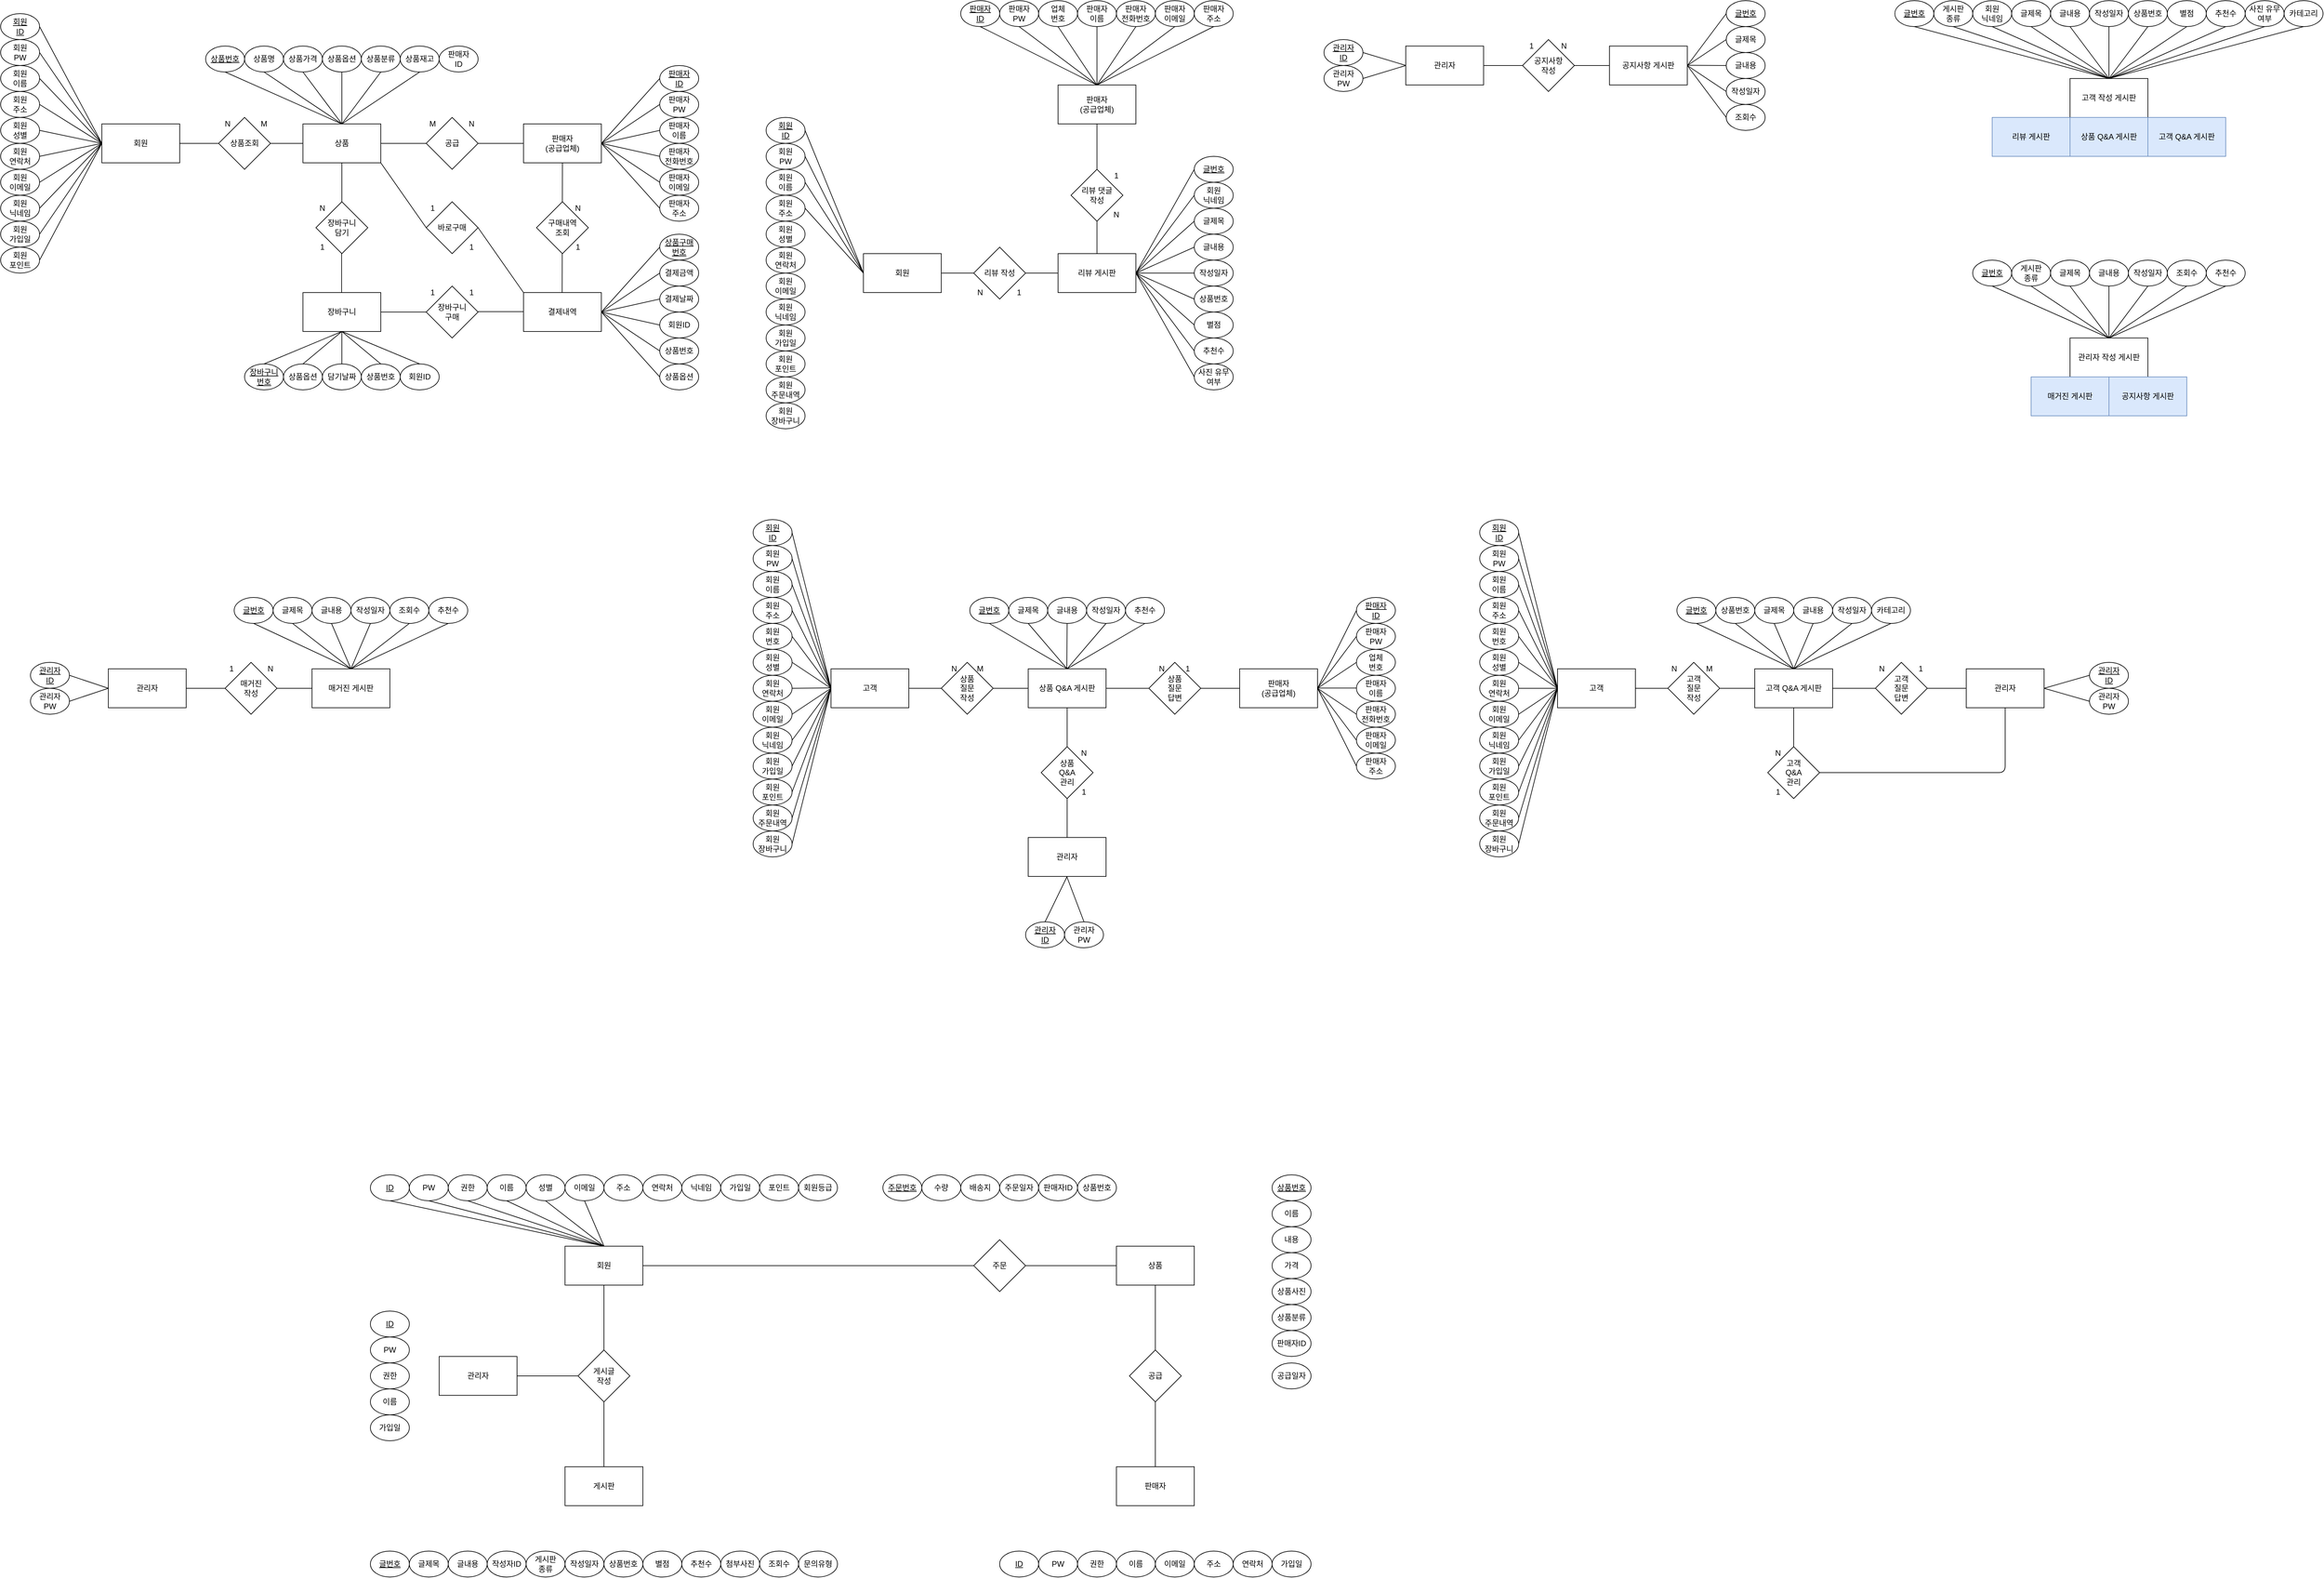 <mxfile version="14.4.5" type="github">
  <diagram id="5jZouDEvCZgjOH0xdtIj" name="ShoppingDB">
    <mxGraphModel dx="1422" dy="728" grid="1" gridSize="10" guides="1" tooltips="1" connect="1" arrows="1" fold="1" page="1" pageScale="1" pageWidth="5000" pageHeight="5000" math="0" shadow="0">
      <root>
        <mxCell id="0" />
        <mxCell id="1" parent="0" />
        <mxCell id="qSdD64xds7EIBNJ_DFiW-2" value="회원" style="rounded=0;whiteSpace=wrap;html=1;" parent="1" vertex="1">
          <mxGeometry x="196" y="270" width="120" height="60" as="geometry" />
        </mxCell>
        <mxCell id="qSdD64xds7EIBNJ_DFiW-3" value="상품" style="rounded=0;whiteSpace=wrap;html=1;" parent="1" vertex="1">
          <mxGeometry x="506" y="270" width="120" height="60" as="geometry" />
        </mxCell>
        <mxCell id="qSdD64xds7EIBNJ_DFiW-4" value="판매자&lt;br&gt;(공급업체)" style="rounded=0;whiteSpace=wrap;html=1;" parent="1" vertex="1">
          <mxGeometry x="846" y="270" width="120" height="60" as="geometry" />
        </mxCell>
        <mxCell id="qSdD64xds7EIBNJ_DFiW-5" value="상품조회" style="rhombus;whiteSpace=wrap;html=1;" parent="1" vertex="1">
          <mxGeometry x="376" y="260" width="80" height="80" as="geometry" />
        </mxCell>
        <mxCell id="qSdD64xds7EIBNJ_DFiW-6" value="공급" style="rhombus;whiteSpace=wrap;html=1;" parent="1" vertex="1">
          <mxGeometry x="696" y="260" width="80" height="80" as="geometry" />
        </mxCell>
        <mxCell id="qSdD64xds7EIBNJ_DFiW-7" value="장바구니&lt;br&gt;담기" style="rhombus;whiteSpace=wrap;html=1;" parent="1" vertex="1">
          <mxGeometry x="526" y="390" width="80" height="80" as="geometry" />
        </mxCell>
        <mxCell id="qSdD64xds7EIBNJ_DFiW-16" value="관리자" style="rounded=0;whiteSpace=wrap;html=1;" parent="1" vertex="1">
          <mxGeometry x="1624" y="1370" width="120" height="60" as="geometry" />
        </mxCell>
        <mxCell id="qSdD64xds7EIBNJ_DFiW-17" value="리뷰 게시판" style="rounded=0;whiteSpace=wrap;html=1;" parent="1" vertex="1">
          <mxGeometry x="1670" y="470" width="120" height="60" as="geometry" />
        </mxCell>
        <mxCell id="qSdD64xds7EIBNJ_DFiW-18" value="공지사항 게시판" style="rounded=0;whiteSpace=wrap;html=1;" parent="1" vertex="1">
          <mxGeometry x="2520" y="150" width="120" height="60" as="geometry" />
        </mxCell>
        <mxCell id="qSdD64xds7EIBNJ_DFiW-19" value="매거진 게시판" style="rounded=0;whiteSpace=wrap;html=1;" parent="1" vertex="1">
          <mxGeometry x="520" y="1110" width="120" height="60" as="geometry" />
        </mxCell>
        <mxCell id="qSdD64xds7EIBNJ_DFiW-20" value="고객 Q&amp;amp;A 게시판" style="rounded=0;whiteSpace=wrap;html=1;" parent="1" vertex="1">
          <mxGeometry x="2744" y="1110" width="120" height="60" as="geometry" />
        </mxCell>
        <mxCell id="qSdD64xds7EIBNJ_DFiW-21" value="고객" style="rounded=0;whiteSpace=wrap;html=1;" parent="1" vertex="1">
          <mxGeometry x="1320" y="1110" width="120" height="60" as="geometry" />
        </mxCell>
        <mxCell id="qSdD64xds7EIBNJ_DFiW-28" value="관리자" style="rounded=0;whiteSpace=wrap;html=1;" parent="1" vertex="1">
          <mxGeometry x="206" y="1110" width="120" height="60" as="geometry" />
        </mxCell>
        <mxCell id="qSdD64xds7EIBNJ_DFiW-29" value="상품 Q&amp;amp;A 게시판" style="rounded=0;whiteSpace=wrap;html=1;" parent="1" vertex="1">
          <mxGeometry x="1624" y="1110" width="120" height="60" as="geometry" />
        </mxCell>
        <mxCell id="qSdD64xds7EIBNJ_DFiW-30" value="판매자&lt;br&gt;(공급업체)" style="rounded=0;whiteSpace=wrap;html=1;" parent="1" vertex="1">
          <mxGeometry x="1950" y="1110" width="120" height="60" as="geometry" />
        </mxCell>
        <mxCell id="qSdD64xds7EIBNJ_DFiW-31" value="고객" style="rounded=0;whiteSpace=wrap;html=1;" parent="1" vertex="1">
          <mxGeometry x="2440" y="1110" width="120" height="60" as="geometry" />
        </mxCell>
        <mxCell id="qSdD64xds7EIBNJ_DFiW-33" value="관리자" style="rounded=0;whiteSpace=wrap;html=1;" parent="1" vertex="1">
          <mxGeometry x="3070" y="1110" width="120" height="60" as="geometry" />
        </mxCell>
        <mxCell id="qSdD64xds7EIBNJ_DFiW-35" value="회원" style="rounded=0;whiteSpace=wrap;html=1;" parent="1" vertex="1">
          <mxGeometry x="1370" y="470" width="120" height="60" as="geometry" />
        </mxCell>
        <mxCell id="qSdD64xds7EIBNJ_DFiW-36" value="리뷰 작성" style="rhombus;whiteSpace=wrap;html=1;" parent="1" vertex="1">
          <mxGeometry x="1540" y="460" width="80" height="80" as="geometry" />
        </mxCell>
        <mxCell id="qSdD64xds7EIBNJ_DFiW-40" value="" style="endArrow=none;html=1;exitX=1;exitY=0.5;exitDx=0;exitDy=0;entryX=0;entryY=0.5;entryDx=0;entryDy=0;" parent="1" source="qSdD64xds7EIBNJ_DFiW-2" target="qSdD64xds7EIBNJ_DFiW-5" edge="1">
          <mxGeometry width="50" height="50" relative="1" as="geometry">
            <mxPoint x="346" y="420" as="sourcePoint" />
            <mxPoint x="396" y="370" as="targetPoint" />
          </mxGeometry>
        </mxCell>
        <mxCell id="qSdD64xds7EIBNJ_DFiW-41" value="" style="endArrow=none;html=1;exitX=1;exitY=0.5;exitDx=0;exitDy=0;entryX=0;entryY=0.5;entryDx=0;entryDy=0;" parent="1" source="qSdD64xds7EIBNJ_DFiW-5" target="qSdD64xds7EIBNJ_DFiW-3" edge="1">
          <mxGeometry width="50" height="50" relative="1" as="geometry">
            <mxPoint x="386" y="360" as="sourcePoint" />
            <mxPoint x="436" y="310" as="targetPoint" />
          </mxGeometry>
        </mxCell>
        <mxCell id="qSdD64xds7EIBNJ_DFiW-42" value="" style="endArrow=none;html=1;entryX=1;entryY=0.5;entryDx=0;entryDy=0;exitX=0;exitY=0.5;exitDx=0;exitDy=0;" parent="1" source="qSdD64xds7EIBNJ_DFiW-6" target="qSdD64xds7EIBNJ_DFiW-3" edge="1">
          <mxGeometry width="50" height="50" relative="1" as="geometry">
            <mxPoint x="586" y="260" as="sourcePoint" />
            <mxPoint x="636" y="210" as="targetPoint" />
          </mxGeometry>
        </mxCell>
        <mxCell id="qSdD64xds7EIBNJ_DFiW-44" value="" style="endArrow=none;html=1;entryX=1;entryY=0.5;entryDx=0;entryDy=0;exitX=0;exitY=0.5;exitDx=0;exitDy=0;" parent="1" source="qSdD64xds7EIBNJ_DFiW-4" target="qSdD64xds7EIBNJ_DFiW-6" edge="1">
          <mxGeometry width="50" height="50" relative="1" as="geometry">
            <mxPoint x="716" y="290" as="sourcePoint" />
            <mxPoint x="766" y="240" as="targetPoint" />
          </mxGeometry>
        </mxCell>
        <mxCell id="qSdD64xds7EIBNJ_DFiW-68" value="공지사항&lt;br&gt;작성" style="rhombus;whiteSpace=wrap;html=1;" parent="1" vertex="1">
          <mxGeometry x="2386" y="140" width="80" height="80" as="geometry" />
        </mxCell>
        <mxCell id="qSdD64xds7EIBNJ_DFiW-76" value="매거진&lt;br&gt;작성" style="rhombus;whiteSpace=wrap;html=1;" parent="1" vertex="1">
          <mxGeometry x="386" y="1100" width="80" height="80" as="geometry" />
        </mxCell>
        <mxCell id="qSdD64xds7EIBNJ_DFiW-80" value="상품&lt;br&gt;질문&lt;br&gt;작성" style="rhombus;whiteSpace=wrap;html=1;" parent="1" vertex="1">
          <mxGeometry x="1490" y="1100" width="80" height="80" as="geometry" />
        </mxCell>
        <mxCell id="qSdD64xds7EIBNJ_DFiW-84" value="고객&lt;br&gt;질문&lt;br&gt;작성" style="rhombus;whiteSpace=wrap;html=1;" parent="1" vertex="1">
          <mxGeometry x="2610" y="1100" width="80" height="80" as="geometry" />
        </mxCell>
        <mxCell id="qSdD64xds7EIBNJ_DFiW-88" value="고객&lt;br&gt;질문&lt;br&gt;답변" style="rhombus;whiteSpace=wrap;html=1;" parent="1" vertex="1">
          <mxGeometry x="2930" y="1100" width="80" height="80" as="geometry" />
        </mxCell>
        <mxCell id="qSdD64xds7EIBNJ_DFiW-95" value="상품&lt;br&gt;질문&lt;br&gt;답변" style="rhombus;whiteSpace=wrap;html=1;" parent="1" vertex="1">
          <mxGeometry x="1810" y="1100" width="80" height="80" as="geometry" />
        </mxCell>
        <mxCell id="qSdD64xds7EIBNJ_DFiW-103" value="관리자" style="rounded=0;whiteSpace=wrap;html=1;" parent="1" vertex="1">
          <mxGeometry x="2206" y="150" width="120" height="60" as="geometry" />
        </mxCell>
        <mxCell id="qSdD64xds7EIBNJ_DFiW-108" value="" style="endArrow=none;html=1;entryX=0;entryY=0.5;entryDx=0;entryDy=0;exitX=1;exitY=0.5;exitDx=0;exitDy=0;" parent="1" source="qSdD64xds7EIBNJ_DFiW-68" target="qSdD64xds7EIBNJ_DFiW-18" edge="1">
          <mxGeometry width="50" height="50" relative="1" as="geometry">
            <mxPoint x="2336" y="190" as="sourcePoint" />
            <mxPoint x="2396" y="310.0" as="targetPoint" />
          </mxGeometry>
        </mxCell>
        <mxCell id="qSdD64xds7EIBNJ_DFiW-116" value="" style="endArrow=none;html=1;exitX=1;exitY=0.5;exitDx=0;exitDy=0;entryX=0;entryY=0.5;entryDx=0;entryDy=0;" parent="1" source="qSdD64xds7EIBNJ_DFiW-28" target="qSdD64xds7EIBNJ_DFiW-76" edge="1">
          <mxGeometry width="50" height="50" relative="1" as="geometry">
            <mxPoint x="596" y="1130" as="sourcePoint" />
            <mxPoint x="646" y="1080" as="targetPoint" />
          </mxGeometry>
        </mxCell>
        <mxCell id="qSdD64xds7EIBNJ_DFiW-120" value="" style="endArrow=none;html=1;exitX=1;exitY=0.5;exitDx=0;exitDy=0;entryX=0;entryY=0.5;entryDx=0;entryDy=0;" parent="1" source="qSdD64xds7EIBNJ_DFiW-76" target="qSdD64xds7EIBNJ_DFiW-19" edge="1">
          <mxGeometry width="50" height="50" relative="1" as="geometry">
            <mxPoint x="336" y="1150" as="sourcePoint" />
            <mxPoint x="396" y="1270" as="targetPoint" />
          </mxGeometry>
        </mxCell>
        <mxCell id="qSdD64xds7EIBNJ_DFiW-127" value="" style="endArrow=none;html=1;exitX=1;exitY=0.5;exitDx=0;exitDy=0;entryX=0;entryY=0.5;entryDx=0;entryDy=0;" parent="1" source="qSdD64xds7EIBNJ_DFiW-21" target="qSdD64xds7EIBNJ_DFiW-80" edge="1">
          <mxGeometry width="50" height="50" relative="1" as="geometry">
            <mxPoint x="1640" y="1170" as="sourcePoint" />
            <mxPoint x="1690" y="1120" as="targetPoint" />
          </mxGeometry>
        </mxCell>
        <mxCell id="qSdD64xds7EIBNJ_DFiW-133" value="" style="endArrow=none;html=1;entryX=0;entryY=0.5;entryDx=0;entryDy=0;exitX=1;exitY=0.5;exitDx=0;exitDy=0;" parent="1" source="qSdD64xds7EIBNJ_DFiW-80" target="qSdD64xds7EIBNJ_DFiW-29" edge="1">
          <mxGeometry width="50" height="50" relative="1" as="geometry">
            <mxPoint x="1594" y="1020" as="sourcePoint" />
            <mxPoint x="1644" y="1110" as="targetPoint" />
          </mxGeometry>
        </mxCell>
        <mxCell id="qSdD64xds7EIBNJ_DFiW-140" value="" style="endArrow=none;html=1;exitX=0;exitY=0.5;exitDx=0;exitDy=0;entryX=1;entryY=0.5;entryDx=0;entryDy=0;" parent="1" source="qSdD64xds7EIBNJ_DFiW-95" target="qSdD64xds7EIBNJ_DFiW-29" edge="1">
          <mxGeometry width="50" height="50" relative="1" as="geometry">
            <mxPoint x="1820" y="1190" as="sourcePoint" />
            <mxPoint x="1754" y="1150" as="targetPoint" />
          </mxGeometry>
        </mxCell>
        <mxCell id="qSdD64xds7EIBNJ_DFiW-144" value="" style="endArrow=none;html=1;exitX=0;exitY=0.5;exitDx=0;exitDy=0;entryX=1;entryY=0.5;entryDx=0;entryDy=0;" parent="1" source="qSdD64xds7EIBNJ_DFiW-30" target="qSdD64xds7EIBNJ_DFiW-95" edge="1">
          <mxGeometry width="50" height="50" relative="1" as="geometry">
            <mxPoint x="1960" y="1150" as="sourcePoint" />
            <mxPoint x="1900" y="1190" as="targetPoint" />
          </mxGeometry>
        </mxCell>
        <mxCell id="qSdD64xds7EIBNJ_DFiW-145" value="" style="endArrow=none;html=1;exitX=1;exitY=0.5;exitDx=0;exitDy=0;entryX=0;entryY=0.5;entryDx=0;entryDy=0;" parent="1" source="qSdD64xds7EIBNJ_DFiW-31" target="qSdD64xds7EIBNJ_DFiW-84" edge="1">
          <mxGeometry width="50" height="50" relative="1" as="geometry">
            <mxPoint x="2830" y="1160" as="sourcePoint" />
            <mxPoint x="2880" y="1110" as="targetPoint" />
          </mxGeometry>
        </mxCell>
        <mxCell id="qSdD64xds7EIBNJ_DFiW-149" value="" style="endArrow=none;html=1;exitX=1;exitY=0.5;exitDx=0;exitDy=0;entryX=0;entryY=0.5;entryDx=0;entryDy=0;" parent="1" source="qSdD64xds7EIBNJ_DFiW-84" target="qSdD64xds7EIBNJ_DFiW-20" edge="1">
          <mxGeometry width="50" height="50" relative="1" as="geometry">
            <mxPoint x="2570" y="1120" as="sourcePoint" />
            <mxPoint x="2620" y="1270" as="targetPoint" />
          </mxGeometry>
        </mxCell>
        <mxCell id="qSdD64xds7EIBNJ_DFiW-154" value="" style="endArrow=none;html=1;exitX=0;exitY=0.5;exitDx=0;exitDy=0;entryX=1;entryY=0.5;entryDx=0;entryDy=0;" parent="1" source="qSdD64xds7EIBNJ_DFiW-88" target="qSdD64xds7EIBNJ_DFiW-20" edge="1">
          <mxGeometry width="50" height="50" relative="1" as="geometry">
            <mxPoint x="2940" y="1040" as="sourcePoint" />
            <mxPoint x="2874" y="920" as="targetPoint" />
          </mxGeometry>
        </mxCell>
        <mxCell id="qSdD64xds7EIBNJ_DFiW-158" value="" style="endArrow=none;html=1;exitX=0;exitY=0.5;exitDx=0;exitDy=0;entryX=1;entryY=0.5;entryDx=0;entryDy=0;" parent="1" source="qSdD64xds7EIBNJ_DFiW-33" target="qSdD64xds7EIBNJ_DFiW-88" edge="1">
          <mxGeometry width="50" height="50" relative="1" as="geometry">
            <mxPoint x="2940" y="1270" as="sourcePoint" />
            <mxPoint x="2874" y="1150" as="targetPoint" />
          </mxGeometry>
        </mxCell>
        <mxCell id="qSdD64xds7EIBNJ_DFiW-162" value="" style="endArrow=none;html=1;exitX=1;exitY=0.5;exitDx=0;exitDy=0;entryX=0;entryY=0.5;entryDx=0;entryDy=0;" parent="1" source="qSdD64xds7EIBNJ_DFiW-35" target="qSdD64xds7EIBNJ_DFiW-36" edge="1">
          <mxGeometry width="50" height="50" relative="1" as="geometry">
            <mxPoint x="-580" y="550" as="sourcePoint" />
            <mxPoint x="-530" y="500" as="targetPoint" />
          </mxGeometry>
        </mxCell>
        <mxCell id="qSdD64xds7EIBNJ_DFiW-163" value="판매자&lt;br&gt;(공급업체)" style="rounded=0;whiteSpace=wrap;html=1;" parent="1" vertex="1">
          <mxGeometry x="1670" y="210" width="120" height="60" as="geometry" />
        </mxCell>
        <mxCell id="qSdD64xds7EIBNJ_DFiW-165" value="" style="endArrow=none;html=1;exitX=1;exitY=0.5;exitDx=0;exitDy=0;entryX=0;entryY=0.5;entryDx=0;entryDy=0;" parent="1" source="qSdD64xds7EIBNJ_DFiW-36" target="qSdD64xds7EIBNJ_DFiW-17" edge="1">
          <mxGeometry width="50" height="50" relative="1" as="geometry">
            <mxPoint x="-850" y="569.76" as="sourcePoint" />
            <mxPoint x="-800" y="569.76" as="targetPoint" />
          </mxGeometry>
        </mxCell>
        <mxCell id="qSdD64xds7EIBNJ_DFiW-166" value="리뷰 댓글&lt;br&gt;작성" style="rhombus;whiteSpace=wrap;html=1;" parent="1" vertex="1">
          <mxGeometry x="1690" y="340" width="80" height="80" as="geometry" />
        </mxCell>
        <mxCell id="qSdD64xds7EIBNJ_DFiW-167" value="" style="endArrow=none;html=1;exitX=0.5;exitY=0;exitDx=0;exitDy=0;entryX=0.5;entryY=1;entryDx=0;entryDy=0;" parent="1" source="qSdD64xds7EIBNJ_DFiW-17" target="qSdD64xds7EIBNJ_DFiW-166" edge="1">
          <mxGeometry width="50" height="50" relative="1" as="geometry">
            <mxPoint x="-680" y="570" as="sourcePoint" />
            <mxPoint x="-630" y="570" as="targetPoint" />
          </mxGeometry>
        </mxCell>
        <mxCell id="qSdD64xds7EIBNJ_DFiW-168" value="" style="endArrow=none;html=1;exitX=0.5;exitY=0;exitDx=0;exitDy=0;entryX=0.5;entryY=1;entryDx=0;entryDy=0;" parent="1" source="qSdD64xds7EIBNJ_DFiW-166" target="qSdD64xds7EIBNJ_DFiW-163" edge="1">
          <mxGeometry width="50" height="50" relative="1" as="geometry">
            <mxPoint x="-550" y="569.76" as="sourcePoint" />
            <mxPoint x="-500" y="570" as="targetPoint" />
          </mxGeometry>
        </mxCell>
        <mxCell id="qSdD64xds7EIBNJ_DFiW-174" value="" style="endArrow=none;html=1;exitX=1;exitY=0.5;exitDx=0;exitDy=0;entryX=0;entryY=0.5;entryDx=0;entryDy=0;" parent="1" source="qSdD64xds7EIBNJ_DFiW-103" target="qSdD64xds7EIBNJ_DFiW-68" edge="1">
          <mxGeometry width="50" height="50" relative="1" as="geometry">
            <mxPoint x="2606" y="240" as="sourcePoint" />
            <mxPoint x="2656" y="190" as="targetPoint" />
          </mxGeometry>
        </mxCell>
        <mxCell id="qSdD64xds7EIBNJ_DFiW-181" value="상품&lt;br&gt;Q&amp;amp;A&lt;br&gt;관리" style="rhombus;whiteSpace=wrap;html=1;" parent="1" vertex="1">
          <mxGeometry x="1644" y="1230" width="80" height="80" as="geometry" />
        </mxCell>
        <mxCell id="qSdD64xds7EIBNJ_DFiW-182" value="" style="endArrow=none;html=1;exitX=0.5;exitY=0;exitDx=0;exitDy=0;entryX=0.5;entryY=1;entryDx=0;entryDy=0;" parent="1" source="qSdD64xds7EIBNJ_DFiW-181" edge="1">
          <mxGeometry width="50" height="50" relative="1" as="geometry">
            <mxPoint x="1744" y="1220" as="sourcePoint" />
            <mxPoint x="1684" y="1170" as="targetPoint" />
          </mxGeometry>
        </mxCell>
        <mxCell id="qSdD64xds7EIBNJ_DFiW-183" value="" style="endArrow=none;html=1;entryX=0.5;entryY=1;entryDx=0;entryDy=0;exitX=0.5;exitY=0;exitDx=0;exitDy=0;" parent="1" source="qSdD64xds7EIBNJ_DFiW-16" target="qSdD64xds7EIBNJ_DFiW-181" edge="1">
          <mxGeometry width="50" height="50" relative="1" as="geometry">
            <mxPoint x="1440" y="1269.66" as="sourcePoint" />
            <mxPoint x="1494" y="1269.66" as="targetPoint" />
          </mxGeometry>
        </mxCell>
        <mxCell id="qSdD64xds7EIBNJ_DFiW-186" value="고객&lt;br&gt;Q&amp;amp;A&lt;br&gt;관리" style="rhombus;whiteSpace=wrap;html=1;" parent="1" vertex="1">
          <mxGeometry x="2764" y="1230" width="80" height="80" as="geometry" />
        </mxCell>
        <mxCell id="qSdD64xds7EIBNJ_DFiW-187" value="" style="endArrow=none;html=1;exitX=0.5;exitY=0;exitDx=0;exitDy=0;entryX=0.5;entryY=1;entryDx=0;entryDy=0;" parent="1" source="qSdD64xds7EIBNJ_DFiW-186" edge="1">
          <mxGeometry width="50" height="50" relative="1" as="geometry">
            <mxPoint x="2864" y="1220" as="sourcePoint" />
            <mxPoint x="2804" y="1170" as="targetPoint" />
          </mxGeometry>
        </mxCell>
        <mxCell id="qSdD64xds7EIBNJ_DFiW-188" value="" style="endArrow=none;html=1;entryX=0.5;entryY=1;entryDx=0;entryDy=0;" parent="1" target="qSdD64xds7EIBNJ_DFiW-33" edge="1">
          <mxGeometry width="50" height="50" relative="1" as="geometry">
            <mxPoint x="2844" y="1270" as="sourcePoint" />
            <mxPoint x="3120" y="1270" as="targetPoint" />
            <Array as="points">
              <mxPoint x="3130" y="1270" />
            </Array>
          </mxGeometry>
        </mxCell>
        <mxCell id="qSdD64xds7EIBNJ_DFiW-189" value="" style="endArrow=none;html=1;exitX=0.5;exitY=0;exitDx=0;exitDy=0;entryX=0.5;entryY=1;entryDx=0;entryDy=0;" parent="1" source="qSdD64xds7EIBNJ_DFiW-7" target="qSdD64xds7EIBNJ_DFiW-3" edge="1">
          <mxGeometry width="50" height="50" relative="1" as="geometry">
            <mxPoint x="565.5" y="390" as="sourcePoint" />
            <mxPoint x="565.5" y="330" as="targetPoint" />
          </mxGeometry>
        </mxCell>
        <mxCell id="qSdD64xds7EIBNJ_DFiW-190" value="상품번호" style="ellipse;whiteSpace=wrap;html=1;fontStyle=4" parent="1" vertex="1">
          <mxGeometry x="356" y="150" width="60" height="40" as="geometry" />
        </mxCell>
        <mxCell id="qSdD64xds7EIBNJ_DFiW-191" value="상품명" style="ellipse;whiteSpace=wrap;html=1;" parent="1" vertex="1">
          <mxGeometry x="416" y="150" width="60" height="40" as="geometry" />
        </mxCell>
        <mxCell id="qSdD64xds7EIBNJ_DFiW-192" value="상품가격" style="ellipse;whiteSpace=wrap;html=1;" parent="1" vertex="1">
          <mxGeometry x="476" y="150" width="60" height="40" as="geometry" />
        </mxCell>
        <mxCell id="qSdD64xds7EIBNJ_DFiW-193" value="상품옵션" style="ellipse;whiteSpace=wrap;html=1;" parent="1" vertex="1">
          <mxGeometry x="536" y="150" width="60" height="40" as="geometry" />
        </mxCell>
        <mxCell id="qSdD64xds7EIBNJ_DFiW-195" value="상품분류" style="ellipse;whiteSpace=wrap;html=1;" parent="1" vertex="1">
          <mxGeometry x="596" y="150" width="60" height="40" as="geometry" />
        </mxCell>
        <mxCell id="qSdD64xds7EIBNJ_DFiW-197" value="상품재고" style="ellipse;whiteSpace=wrap;html=1;" parent="1" vertex="1">
          <mxGeometry x="656" y="150" width="60" height="40" as="geometry" />
        </mxCell>
        <mxCell id="qSdD64xds7EIBNJ_DFiW-200" value="판매자&lt;br&gt;이름" style="ellipse;whiteSpace=wrap;html=1;" parent="1" vertex="1">
          <mxGeometry x="1056" y="260" width="60" height="40" as="geometry" />
        </mxCell>
        <mxCell id="qSdD64xds7EIBNJ_DFiW-201" value="판매자&lt;br&gt;전화번호" style="ellipse;whiteSpace=wrap;html=1;" parent="1" vertex="1">
          <mxGeometry x="1056" y="300" width="60" height="40" as="geometry" />
        </mxCell>
        <mxCell id="qSdD64xds7EIBNJ_DFiW-202" value="판매자&lt;br&gt;이메일" style="ellipse;whiteSpace=wrap;html=1;" parent="1" vertex="1">
          <mxGeometry x="1056" y="340" width="60" height="40" as="geometry" />
        </mxCell>
        <mxCell id="qSdD64xds7EIBNJ_DFiW-203" value="판매자&lt;br&gt;주소" style="ellipse;whiteSpace=wrap;html=1;" parent="1" vertex="1">
          <mxGeometry x="1056" y="380" width="60" height="40" as="geometry" />
        </mxCell>
        <mxCell id="qSdD64xds7EIBNJ_DFiW-204" value="판매자&lt;br&gt;PW" style="ellipse;whiteSpace=wrap;html=1;" parent="1" vertex="1">
          <mxGeometry x="1056" y="220" width="60" height="40" as="geometry" />
        </mxCell>
        <mxCell id="qSdD64xds7EIBNJ_DFiW-205" value="&lt;u&gt;판매자&lt;br&gt;ID&lt;/u&gt;" style="ellipse;whiteSpace=wrap;html=1;" parent="1" vertex="1">
          <mxGeometry x="1056" y="180" width="60" height="40" as="geometry" />
        </mxCell>
        <mxCell id="qSdD64xds7EIBNJ_DFiW-206" value="회원&lt;br&gt;이름" style="ellipse;whiteSpace=wrap;html=1;" parent="1" vertex="1">
          <mxGeometry x="40" y="180" width="60" height="40" as="geometry" />
        </mxCell>
        <mxCell id="qSdD64xds7EIBNJ_DFiW-207" value="회원&lt;br&gt;주소" style="ellipse;whiteSpace=wrap;html=1;" parent="1" vertex="1">
          <mxGeometry x="40" y="220" width="60" height="40" as="geometry" />
        </mxCell>
        <mxCell id="qSdD64xds7EIBNJ_DFiW-209" value="회원&lt;br&gt;성별" style="ellipse;whiteSpace=wrap;html=1;" parent="1" vertex="1">
          <mxGeometry x="40" y="260" width="60" height="40" as="geometry" />
        </mxCell>
        <mxCell id="qSdD64xds7EIBNJ_DFiW-210" value="회원&lt;br&gt;연락처" style="ellipse;whiteSpace=wrap;html=1;" parent="1" vertex="1">
          <mxGeometry x="40" y="300" width="60" height="40" as="geometry" />
        </mxCell>
        <mxCell id="qSdD64xds7EIBNJ_DFiW-211" value="회원&lt;br&gt;PW" style="ellipse;whiteSpace=wrap;html=1;" parent="1" vertex="1">
          <mxGeometry x="40" y="140" width="60" height="40" as="geometry" />
        </mxCell>
        <mxCell id="qSdD64xds7EIBNJ_DFiW-212" value="&lt;u&gt;회원&lt;br&gt;ID&lt;/u&gt;" style="ellipse;whiteSpace=wrap;html=1;" parent="1" vertex="1">
          <mxGeometry x="40" y="100" width="60" height="40" as="geometry" />
        </mxCell>
        <mxCell id="qSdD64xds7EIBNJ_DFiW-213" value="회원&lt;br&gt;이메일" style="ellipse;whiteSpace=wrap;html=1;" parent="1" vertex="1">
          <mxGeometry x="40" y="340" width="60" height="40" as="geometry" />
        </mxCell>
        <mxCell id="qSdD64xds7EIBNJ_DFiW-214" value="회원&lt;br&gt;닉네임" style="ellipse;whiteSpace=wrap;html=1;" parent="1" vertex="1">
          <mxGeometry x="40" y="380" width="60" height="40" as="geometry" />
        </mxCell>
        <mxCell id="qSdD64xds7EIBNJ_DFiW-215" value="회원&lt;br&gt;가입일" style="ellipse;whiteSpace=wrap;html=1;" parent="1" vertex="1">
          <mxGeometry x="40" y="420" width="60" height="40" as="geometry" />
        </mxCell>
        <mxCell id="qSdD64xds7EIBNJ_DFiW-216" value="회원&lt;br&gt;포인트" style="ellipse;whiteSpace=wrap;html=1;" parent="1" vertex="1">
          <mxGeometry x="40" y="460" width="60" height="40" as="geometry" />
        </mxCell>
        <mxCell id="qSdD64xds7EIBNJ_DFiW-217" value="" style="endArrow=none;html=1;exitX=1;exitY=0.5;exitDx=0;exitDy=0;entryX=0;entryY=0.5;entryDx=0;entryDy=0;" parent="1" source="qSdD64xds7EIBNJ_DFiW-209" target="qSdD64xds7EIBNJ_DFiW-2" edge="1">
          <mxGeometry width="50" height="50" relative="1" as="geometry">
            <mxPoint x="286" y="170" as="sourcePoint" />
            <mxPoint x="336" y="120" as="targetPoint" />
          </mxGeometry>
        </mxCell>
        <mxCell id="qSdD64xds7EIBNJ_DFiW-218" value="" style="endArrow=none;html=1;exitX=1;exitY=0.5;exitDx=0;exitDy=0;entryX=0;entryY=0.5;entryDx=0;entryDy=0;" parent="1" source="qSdD64xds7EIBNJ_DFiW-4" target="qSdD64xds7EIBNJ_DFiW-200" edge="1">
          <mxGeometry width="50" height="50" relative="1" as="geometry">
            <mxPoint x="286" y="170" as="sourcePoint" />
            <mxPoint x="336" y="120" as="targetPoint" />
          </mxGeometry>
        </mxCell>
        <mxCell id="qSdD64xds7EIBNJ_DFiW-219" value="" style="endArrow=none;html=1;entryX=0.5;entryY=1;entryDx=0;entryDy=0;exitX=0.5;exitY=0;exitDx=0;exitDy=0;" parent="1" source="qSdD64xds7EIBNJ_DFiW-3" target="qSdD64xds7EIBNJ_DFiW-193" edge="1">
          <mxGeometry width="50" height="50" relative="1" as="geometry">
            <mxPoint x="486" y="340" as="sourcePoint" />
            <mxPoint x="536" y="290" as="targetPoint" />
          </mxGeometry>
        </mxCell>
        <mxCell id="qSdD64xds7EIBNJ_DFiW-221" value="&lt;u&gt;상품구매&lt;br&gt;번호&lt;/u&gt;" style="ellipse;whiteSpace=wrap;html=1;" parent="1" vertex="1">
          <mxGeometry x="1056" y="440" width="60" height="40" as="geometry" />
        </mxCell>
        <mxCell id="qSdD64xds7EIBNJ_DFiW-223" value="장바구니" style="rounded=0;whiteSpace=wrap;html=1;" parent="1" vertex="1">
          <mxGeometry x="506" y="530" width="120" height="60" as="geometry" />
        </mxCell>
        <mxCell id="qSdD64xds7EIBNJ_DFiW-224" value="" style="endArrow=none;html=1;exitX=0.5;exitY=0;exitDx=0;exitDy=0;entryX=0.5;entryY=1;entryDx=0;entryDy=0;" parent="1" edge="1">
          <mxGeometry width="50" height="50" relative="1" as="geometry">
            <mxPoint x="565.58" y="530" as="sourcePoint" />
            <mxPoint x="565.58" y="470" as="targetPoint" />
          </mxGeometry>
        </mxCell>
        <mxCell id="qSdD64xds7EIBNJ_DFiW-225" value="장바구니&lt;br&gt;구매" style="rhombus;whiteSpace=wrap;html=1;" parent="1" vertex="1">
          <mxGeometry x="696" y="520" width="80" height="80" as="geometry" />
        </mxCell>
        <mxCell id="qSdD64xds7EIBNJ_DFiW-228" value="" style="endArrow=none;html=1;entryX=0;entryY=0.5;entryDx=0;entryDy=0;exitX=1;exitY=0.5;exitDx=0;exitDy=0;" parent="1" source="qSdD64xds7EIBNJ_DFiW-223" target="qSdD64xds7EIBNJ_DFiW-225" edge="1">
          <mxGeometry width="50" height="50" relative="1" as="geometry">
            <mxPoint x="566" y="400" as="sourcePoint" />
            <mxPoint x="616" y="350" as="targetPoint" />
          </mxGeometry>
        </mxCell>
        <mxCell id="qSdD64xds7EIBNJ_DFiW-229" value="" style="endArrow=none;html=1;entryX=0;entryY=0.5;entryDx=0;entryDy=0;exitX=1;exitY=0.5;exitDx=0;exitDy=0;" parent="1" edge="1">
          <mxGeometry width="50" height="50" relative="1" as="geometry">
            <mxPoint x="776" y="559.41" as="sourcePoint" />
            <mxPoint x="846" y="559.41" as="targetPoint" />
          </mxGeometry>
        </mxCell>
        <mxCell id="qSdD64xds7EIBNJ_DFiW-230" value="결제내역" style="rounded=0;whiteSpace=wrap;html=1;" parent="1" vertex="1">
          <mxGeometry x="846" y="530" width="120" height="60" as="geometry" />
        </mxCell>
        <mxCell id="qSdD64xds7EIBNJ_DFiW-231" value="" style="endArrow=none;html=1;exitX=0.5;exitY=0;exitDx=0;exitDy=0;entryX=0.5;entryY=1;entryDx=0;entryDy=0;" parent="1" target="qSdD64xds7EIBNJ_DFiW-4" edge="1">
          <mxGeometry width="50" height="50" relative="1" as="geometry">
            <mxPoint x="905.58" y="530" as="sourcePoint" />
            <mxPoint x="905.58" y="470" as="targetPoint" />
          </mxGeometry>
        </mxCell>
        <mxCell id="qSdD64xds7EIBNJ_DFiW-232" value="구매내역&lt;br&gt;조회" style="rhombus;whiteSpace=wrap;html=1;" parent="1" vertex="1">
          <mxGeometry x="866" y="390" width="80" height="80" as="geometry" />
        </mxCell>
        <mxCell id="qSdD64xds7EIBNJ_DFiW-235" value="" style="endArrow=none;html=1;entryX=0;entryY=0.5;entryDx=0;entryDy=0;" parent="1" target="qSdD64xds7EIBNJ_DFiW-221" edge="1">
          <mxGeometry width="50" height="50" relative="1" as="geometry">
            <mxPoint x="966" y="560" as="sourcePoint" />
            <mxPoint x="1016" y="510" as="targetPoint" />
          </mxGeometry>
        </mxCell>
        <mxCell id="qSdD64xds7EIBNJ_DFiW-236" value="상품옵션" style="ellipse;whiteSpace=wrap;html=1;" parent="1" vertex="1">
          <mxGeometry x="476" y="640" width="60" height="40" as="geometry" />
        </mxCell>
        <mxCell id="qSdD64xds7EIBNJ_DFiW-237" value="담기날짜" style="ellipse;whiteSpace=wrap;html=1;" parent="1" vertex="1">
          <mxGeometry x="536" y="640" width="60" height="40" as="geometry" />
        </mxCell>
        <mxCell id="qSdD64xds7EIBNJ_DFiW-245" value="" style="endArrow=none;html=1;exitX=0.5;exitY=0;exitDx=0;exitDy=0;entryX=0.5;entryY=1;entryDx=0;entryDy=0;" parent="1" source="qSdD64xds7EIBNJ_DFiW-237" target="qSdD64xds7EIBNJ_DFiW-223" edge="1">
          <mxGeometry width="50" height="50" relative="1" as="geometry">
            <mxPoint x="576" y="410" as="sourcePoint" />
            <mxPoint x="626" y="360" as="targetPoint" />
          </mxGeometry>
        </mxCell>
        <mxCell id="qSdD64xds7EIBNJ_DFiW-246" value="" style="endArrow=none;html=1;exitX=0.5;exitY=0;exitDx=0;exitDy=0;entryX=0.5;entryY=1;entryDx=0;entryDy=0;" parent="1" source="qSdD64xds7EIBNJ_DFiW-236" target="qSdD64xds7EIBNJ_DFiW-223" edge="1">
          <mxGeometry width="50" height="50" relative="1" as="geometry">
            <mxPoint x="606" y="650" as="sourcePoint" />
            <mxPoint x="576" y="600" as="targetPoint" />
          </mxGeometry>
        </mxCell>
        <mxCell id="qSdD64xds7EIBNJ_DFiW-247" value="&lt;u&gt;장바구니&lt;br&gt;번호&lt;/u&gt;" style="ellipse;whiteSpace=wrap;html=1;" parent="1" vertex="1">
          <mxGeometry x="416" y="640" width="60" height="40" as="geometry" />
        </mxCell>
        <mxCell id="qSdD64xds7EIBNJ_DFiW-260" value="업체&lt;br&gt;번호" style="ellipse;whiteSpace=wrap;html=1;" parent="1" vertex="1">
          <mxGeometry x="1640" y="80" width="60" height="40" as="geometry" />
        </mxCell>
        <mxCell id="qSdD64xds7EIBNJ_DFiW-261" value="판매자&lt;br&gt;이름" style="ellipse;whiteSpace=wrap;html=1;" parent="1" vertex="1">
          <mxGeometry x="1700" y="80" width="60" height="40" as="geometry" />
        </mxCell>
        <mxCell id="qSdD64xds7EIBNJ_DFiW-262" value="판매자&lt;br&gt;전화번호" style="ellipse;whiteSpace=wrap;html=1;" parent="1" vertex="1">
          <mxGeometry x="1760" y="80" width="60" height="40" as="geometry" />
        </mxCell>
        <mxCell id="qSdD64xds7EIBNJ_DFiW-263" value="판매자&lt;br&gt;이메일" style="ellipse;whiteSpace=wrap;html=1;" parent="1" vertex="1">
          <mxGeometry x="1820" y="80" width="60" height="40" as="geometry" />
        </mxCell>
        <mxCell id="qSdD64xds7EIBNJ_DFiW-264" value="판매자&lt;br&gt;주소" style="ellipse;whiteSpace=wrap;html=1;" parent="1" vertex="1">
          <mxGeometry x="1880" y="80" width="60" height="40" as="geometry" />
        </mxCell>
        <mxCell id="qSdD64xds7EIBNJ_DFiW-265" value="판매자&lt;br&gt;PW" style="ellipse;whiteSpace=wrap;html=1;" parent="1" vertex="1">
          <mxGeometry x="1580" y="80" width="60" height="40" as="geometry" />
        </mxCell>
        <mxCell id="qSdD64xds7EIBNJ_DFiW-266" value="&lt;u&gt;판매자&lt;br&gt;ID&lt;/u&gt;" style="ellipse;whiteSpace=wrap;html=1;" parent="1" vertex="1">
          <mxGeometry x="1520" y="80" width="60" height="40" as="geometry" />
        </mxCell>
        <mxCell id="qSdD64xds7EIBNJ_DFiW-267" value="" style="endArrow=none;html=1;exitX=0.5;exitY=0;exitDx=0;exitDy=0;entryX=0.5;entryY=1;entryDx=0;entryDy=0;" parent="1" source="qSdD64xds7EIBNJ_DFiW-163" target="qSdD64xds7EIBNJ_DFiW-261" edge="1">
          <mxGeometry width="50" height="50" relative="1" as="geometry">
            <mxPoint x="1730" y="270" as="sourcePoint" />
            <mxPoint x="1780" y="220" as="targetPoint" />
          </mxGeometry>
        </mxCell>
        <mxCell id="qSdD64xds7EIBNJ_DFiW-268" value="&lt;u&gt;글번호&lt;/u&gt;" style="ellipse;whiteSpace=wrap;html=1;" parent="1" vertex="1">
          <mxGeometry x="1880" y="320" width="60" height="40" as="geometry" />
        </mxCell>
        <mxCell id="qSdD64xds7EIBNJ_DFiW-269" value="회원&lt;br&gt;닉네임" style="ellipse;whiteSpace=wrap;html=1;" parent="1" vertex="1">
          <mxGeometry x="1880" y="360" width="60" height="40" as="geometry" />
        </mxCell>
        <mxCell id="qSdD64xds7EIBNJ_DFiW-270" value="글제목" style="ellipse;whiteSpace=wrap;html=1;" parent="1" vertex="1">
          <mxGeometry x="1880" y="400" width="60" height="40" as="geometry" />
        </mxCell>
        <mxCell id="qSdD64xds7EIBNJ_DFiW-271" value="글내용" style="ellipse;whiteSpace=wrap;html=1;" parent="1" vertex="1">
          <mxGeometry x="1880" y="440" width="60" height="40" as="geometry" />
        </mxCell>
        <mxCell id="qSdD64xds7EIBNJ_DFiW-272" value="작성일자" style="ellipse;whiteSpace=wrap;html=1;" parent="1" vertex="1">
          <mxGeometry x="1880" y="480" width="60" height="40" as="geometry" />
        </mxCell>
        <mxCell id="qSdD64xds7EIBNJ_DFiW-273" value="상품번호" style="ellipse;whiteSpace=wrap;html=1;" parent="1" vertex="1">
          <mxGeometry x="1880" y="520" width="60" height="40" as="geometry" />
        </mxCell>
        <mxCell id="qSdD64xds7EIBNJ_DFiW-274" value="별점" style="ellipse;whiteSpace=wrap;html=1;" parent="1" vertex="1">
          <mxGeometry x="1880" y="560" width="60" height="40" as="geometry" />
        </mxCell>
        <mxCell id="qSdD64xds7EIBNJ_DFiW-275" value="추천수" style="ellipse;whiteSpace=wrap;html=1;" parent="1" vertex="1">
          <mxGeometry x="1880" y="600" width="60" height="40" as="geometry" />
        </mxCell>
        <mxCell id="qSdD64xds7EIBNJ_DFiW-277" value="사진 유무&lt;br&gt;여부" style="ellipse;whiteSpace=wrap;html=1;" parent="1" vertex="1">
          <mxGeometry x="1880" y="640" width="60" height="40" as="geometry" />
        </mxCell>
        <mxCell id="qSdD64xds7EIBNJ_DFiW-279" value="" style="endArrow=none;html=1;entryX=0;entryY=0.5;entryDx=0;entryDy=0;exitX=1;exitY=0.5;exitDx=0;exitDy=0;" parent="1" source="qSdD64xds7EIBNJ_DFiW-17" target="qSdD64xds7EIBNJ_DFiW-272" edge="1">
          <mxGeometry width="50" height="50" relative="1" as="geometry">
            <mxPoint x="1680" y="550" as="sourcePoint" />
            <mxPoint x="1730" y="500" as="targetPoint" />
          </mxGeometry>
        </mxCell>
        <mxCell id="qSdD64xds7EIBNJ_DFiW-282" value="" style="endArrow=none;html=1;exitX=0.5;exitY=0;exitDx=0;exitDy=0;" parent="1" source="qSdD64xds7EIBNJ_DFiW-247" edge="1">
          <mxGeometry width="50" height="50" relative="1" as="geometry">
            <mxPoint x="676" y="580" as="sourcePoint" />
            <mxPoint x="566" y="590" as="targetPoint" />
          </mxGeometry>
        </mxCell>
        <mxCell id="qSdD64xds7EIBNJ_DFiW-283" value="" style="endArrow=none;html=1;entryX=0.5;entryY=1;entryDx=0;entryDy=0;exitX=0.5;exitY=0;exitDx=0;exitDy=0;" parent="1" source="qSdD64xds7EIBNJ_DFiW-3" target="qSdD64xds7EIBNJ_DFiW-192" edge="1">
          <mxGeometry width="50" height="50" relative="1" as="geometry">
            <mxPoint x="576" y="280" as="sourcePoint" />
            <mxPoint x="606" y="200" as="targetPoint" />
          </mxGeometry>
        </mxCell>
        <mxCell id="qSdD64xds7EIBNJ_DFiW-284" value="" style="endArrow=none;html=1;entryX=0.5;entryY=1;entryDx=0;entryDy=0;exitX=0.5;exitY=0;exitDx=0;exitDy=0;" parent="1" source="qSdD64xds7EIBNJ_DFiW-3" target="qSdD64xds7EIBNJ_DFiW-191" edge="1">
          <mxGeometry width="50" height="50" relative="1" as="geometry">
            <mxPoint x="576" y="280" as="sourcePoint" />
            <mxPoint x="546" y="200" as="targetPoint" />
          </mxGeometry>
        </mxCell>
        <mxCell id="qSdD64xds7EIBNJ_DFiW-285" value="" style="endArrow=none;html=1;entryX=0.5;entryY=1;entryDx=0;entryDy=0;exitX=0.5;exitY=0;exitDx=0;exitDy=0;" parent="1" source="qSdD64xds7EIBNJ_DFiW-3" target="qSdD64xds7EIBNJ_DFiW-190" edge="1">
          <mxGeometry width="50" height="50" relative="1" as="geometry">
            <mxPoint x="576" y="280" as="sourcePoint" />
            <mxPoint x="486" y="200" as="targetPoint" />
          </mxGeometry>
        </mxCell>
        <mxCell id="qSdD64xds7EIBNJ_DFiW-288" value="" style="endArrow=none;html=1;entryX=0.5;entryY=1;entryDx=0;entryDy=0;exitX=0.5;exitY=0;exitDx=0;exitDy=0;" parent="1" source="qSdD64xds7EIBNJ_DFiW-3" target="qSdD64xds7EIBNJ_DFiW-195" edge="1">
          <mxGeometry width="50" height="50" relative="1" as="geometry">
            <mxPoint x="576" y="280" as="sourcePoint" />
            <mxPoint x="666" y="200" as="targetPoint" />
          </mxGeometry>
        </mxCell>
        <mxCell id="qSdD64xds7EIBNJ_DFiW-289" value="" style="endArrow=none;html=1;entryX=0.5;entryY=1;entryDx=0;entryDy=0;" parent="1" target="qSdD64xds7EIBNJ_DFiW-197" edge="1">
          <mxGeometry width="50" height="50" relative="1" as="geometry">
            <mxPoint x="566" y="270" as="sourcePoint" />
            <mxPoint x="726" y="200" as="targetPoint" />
          </mxGeometry>
        </mxCell>
        <mxCell id="qSdD64xds7EIBNJ_DFiW-291" value="" style="endArrow=none;html=1;exitX=1;exitY=0.5;exitDx=0;exitDy=0;entryX=0;entryY=0.5;entryDx=0;entryDy=0;" parent="1" source="qSdD64xds7EIBNJ_DFiW-210" target="qSdD64xds7EIBNJ_DFiW-2" edge="1">
          <mxGeometry width="50" height="50" relative="1" as="geometry">
            <mxPoint x="110.0" y="310" as="sourcePoint" />
            <mxPoint x="206" y="310" as="targetPoint" />
          </mxGeometry>
        </mxCell>
        <mxCell id="qSdD64xds7EIBNJ_DFiW-292" value="" style="endArrow=none;html=1;exitX=1;exitY=0.5;exitDx=0;exitDy=0;entryX=0;entryY=0.5;entryDx=0;entryDy=0;" parent="1" source="qSdD64xds7EIBNJ_DFiW-207" target="qSdD64xds7EIBNJ_DFiW-2" edge="1">
          <mxGeometry width="50" height="50" relative="1" as="geometry">
            <mxPoint x="110.0" y="350" as="sourcePoint" />
            <mxPoint x="206" y="310" as="targetPoint" />
          </mxGeometry>
        </mxCell>
        <mxCell id="qSdD64xds7EIBNJ_DFiW-293" value="" style="endArrow=none;html=1;exitX=1;exitY=0.5;exitDx=0;exitDy=0;entryX=0;entryY=0.5;entryDx=0;entryDy=0;" parent="1" source="qSdD64xds7EIBNJ_DFiW-206" target="qSdD64xds7EIBNJ_DFiW-2" edge="1">
          <mxGeometry width="50" height="50" relative="1" as="geometry">
            <mxPoint x="110.0" y="230" as="sourcePoint" />
            <mxPoint x="206" y="310" as="targetPoint" />
          </mxGeometry>
        </mxCell>
        <mxCell id="qSdD64xds7EIBNJ_DFiW-294" value="" style="endArrow=none;html=1;exitX=1;exitY=0.5;exitDx=0;exitDy=0;entryX=0;entryY=0.5;entryDx=0;entryDy=0;" parent="1" source="qSdD64xds7EIBNJ_DFiW-211" target="qSdD64xds7EIBNJ_DFiW-2" edge="1">
          <mxGeometry width="50" height="50" relative="1" as="geometry">
            <mxPoint x="110.0" y="190" as="sourcePoint" />
            <mxPoint x="206" y="310" as="targetPoint" />
          </mxGeometry>
        </mxCell>
        <mxCell id="qSdD64xds7EIBNJ_DFiW-295" value="" style="endArrow=none;html=1;exitX=1;exitY=0.5;exitDx=0;exitDy=0;entryX=0;entryY=0.5;entryDx=0;entryDy=0;" parent="1" source="qSdD64xds7EIBNJ_DFiW-212" target="qSdD64xds7EIBNJ_DFiW-2" edge="1">
          <mxGeometry width="50" height="50" relative="1" as="geometry">
            <mxPoint x="110.0" y="150" as="sourcePoint" />
            <mxPoint x="206" y="310" as="targetPoint" />
          </mxGeometry>
        </mxCell>
        <mxCell id="qSdD64xds7EIBNJ_DFiW-296" value="" style="endArrow=none;html=1;exitX=1;exitY=0.5;exitDx=0;exitDy=0;entryX=0;entryY=0.5;entryDx=0;entryDy=0;" parent="1" source="qSdD64xds7EIBNJ_DFiW-213" target="qSdD64xds7EIBNJ_DFiW-2" edge="1">
          <mxGeometry width="50" height="50" relative="1" as="geometry">
            <mxPoint x="110" y="110" as="sourcePoint" />
            <mxPoint x="196" y="380" as="targetPoint" />
          </mxGeometry>
        </mxCell>
        <mxCell id="qSdD64xds7EIBNJ_DFiW-297" value="" style="endArrow=none;html=1;exitX=1;exitY=0.5;exitDx=0;exitDy=0;entryX=0;entryY=0.5;entryDx=0;entryDy=0;" parent="1" source="qSdD64xds7EIBNJ_DFiW-214" target="qSdD64xds7EIBNJ_DFiW-2" edge="1">
          <mxGeometry width="50" height="50" relative="1" as="geometry">
            <mxPoint x="110" y="390" as="sourcePoint" />
            <mxPoint x="206" y="400" as="targetPoint" />
          </mxGeometry>
        </mxCell>
        <mxCell id="qSdD64xds7EIBNJ_DFiW-298" value="" style="endArrow=none;html=1;exitX=1;exitY=0.5;exitDx=0;exitDy=0;entryX=0;entryY=0.5;entryDx=0;entryDy=0;" parent="1" source="qSdD64xds7EIBNJ_DFiW-215" target="qSdD64xds7EIBNJ_DFiW-2" edge="1">
          <mxGeometry width="50" height="50" relative="1" as="geometry">
            <mxPoint x="110" y="430" as="sourcePoint" />
            <mxPoint x="206" y="310" as="targetPoint" />
          </mxGeometry>
        </mxCell>
        <mxCell id="qSdD64xds7EIBNJ_DFiW-299" value="" style="endArrow=none;html=1;exitX=1;exitY=0.5;exitDx=0;exitDy=0;" parent="1" source="qSdD64xds7EIBNJ_DFiW-216" edge="1">
          <mxGeometry width="50" height="50" relative="1" as="geometry">
            <mxPoint x="110" y="470" as="sourcePoint" />
            <mxPoint x="196" y="300" as="targetPoint" />
          </mxGeometry>
        </mxCell>
        <mxCell id="qSdD64xds7EIBNJ_DFiW-300" value="" style="endArrow=none;html=1;exitX=1;exitY=0.5;exitDx=0;exitDy=0;entryX=0;entryY=0.5;entryDx=0;entryDy=0;" parent="1" source="qSdD64xds7EIBNJ_DFiW-4" target="qSdD64xds7EIBNJ_DFiW-201" edge="1">
          <mxGeometry width="50" height="50" relative="1" as="geometry">
            <mxPoint x="976" y="310" as="sourcePoint" />
            <mxPoint x="1066" y="310" as="targetPoint" />
          </mxGeometry>
        </mxCell>
        <mxCell id="qSdD64xds7EIBNJ_DFiW-302" value="" style="endArrow=none;html=1;exitX=1;exitY=0.5;exitDx=0;exitDy=0;entryX=0;entryY=0.5;entryDx=0;entryDy=0;" parent="1" source="qSdD64xds7EIBNJ_DFiW-4" target="qSdD64xds7EIBNJ_DFiW-204" edge="1">
          <mxGeometry width="50" height="50" relative="1" as="geometry">
            <mxPoint x="976" y="310" as="sourcePoint" />
            <mxPoint x="1066" y="270" as="targetPoint" />
          </mxGeometry>
        </mxCell>
        <mxCell id="qSdD64xds7EIBNJ_DFiW-303" value="" style="endArrow=none;html=1;entryX=0;entryY=0.5;entryDx=0;entryDy=0;" parent="1" target="qSdD64xds7EIBNJ_DFiW-205" edge="1">
          <mxGeometry width="50" height="50" relative="1" as="geometry">
            <mxPoint x="966" y="300" as="sourcePoint" />
            <mxPoint x="1066" y="230" as="targetPoint" />
          </mxGeometry>
        </mxCell>
        <mxCell id="qSdD64xds7EIBNJ_DFiW-304" value="" style="endArrow=none;html=1;entryX=0;entryY=0.5;entryDx=0;entryDy=0;exitX=1;exitY=0.5;exitDx=0;exitDy=0;" parent="1" source="qSdD64xds7EIBNJ_DFiW-4" target="qSdD64xds7EIBNJ_DFiW-202" edge="1">
          <mxGeometry width="50" height="50" relative="1" as="geometry">
            <mxPoint x="976" y="310" as="sourcePoint" />
            <mxPoint x="1066" y="190" as="targetPoint" />
          </mxGeometry>
        </mxCell>
        <mxCell id="qSdD64xds7EIBNJ_DFiW-305" value="" style="endArrow=none;html=1;entryX=0;entryY=0.5;entryDx=0;entryDy=0;exitX=1;exitY=0.5;exitDx=0;exitDy=0;" parent="1" source="qSdD64xds7EIBNJ_DFiW-4" target="qSdD64xds7EIBNJ_DFiW-203" edge="1">
          <mxGeometry width="50" height="50" relative="1" as="geometry">
            <mxPoint x="976" y="310" as="sourcePoint" />
            <mxPoint x="1066" y="390" as="targetPoint" />
          </mxGeometry>
        </mxCell>
        <mxCell id="kl2HnM4pL2qKT8YEJJR--1" value="&lt;u&gt;글번호&lt;/u&gt;" style="ellipse;whiteSpace=wrap;html=1;" parent="1" vertex="1">
          <mxGeometry x="2700" y="80" width="60" height="40" as="geometry" />
        </mxCell>
        <mxCell id="kl2HnM4pL2qKT8YEJJR--3" value="글제목" style="ellipse;whiteSpace=wrap;html=1;" parent="1" vertex="1">
          <mxGeometry x="2700" y="120" width="60" height="40" as="geometry" />
        </mxCell>
        <mxCell id="kl2HnM4pL2qKT8YEJJR--4" value="글내용" style="ellipse;whiteSpace=wrap;html=1;" parent="1" vertex="1">
          <mxGeometry x="2700" y="160" width="60" height="40" as="geometry" />
        </mxCell>
        <mxCell id="kl2HnM4pL2qKT8YEJJR--5" value="작성일자" style="ellipse;whiteSpace=wrap;html=1;" parent="1" vertex="1">
          <mxGeometry x="2700" y="200" width="60" height="40" as="geometry" />
        </mxCell>
        <mxCell id="kl2HnM4pL2qKT8YEJJR--10" value="조회수" style="ellipse;whiteSpace=wrap;html=1;" parent="1" vertex="1">
          <mxGeometry x="2700" y="240" width="60" height="40" as="geometry" />
        </mxCell>
        <mxCell id="kl2HnM4pL2qKT8YEJJR--11" value="" style="endArrow=none;html=1;entryX=0;entryY=0.5;entryDx=0;entryDy=0;exitX=1;exitY=0.5;exitDx=0;exitDy=0;" parent="1" target="kl2HnM4pL2qKT8YEJJR--4" edge="1">
          <mxGeometry width="50" height="50" relative="1" as="geometry">
            <mxPoint x="2640" y="179.66" as="sourcePoint" />
            <mxPoint x="2694" y="179.66" as="targetPoint" />
          </mxGeometry>
        </mxCell>
        <mxCell id="kl2HnM4pL2qKT8YEJJR--12" value="&lt;u&gt;관리자&lt;br&gt;ID&lt;/u&gt;" style="ellipse;whiteSpace=wrap;html=1;" parent="1" vertex="1">
          <mxGeometry x="2080" y="140" width="60" height="40" as="geometry" />
        </mxCell>
        <mxCell id="kl2HnM4pL2qKT8YEJJR--13" value="" style="endArrow=none;html=1;entryX=0;entryY=0.5;entryDx=0;entryDy=0;exitX=1;exitY=0.5;exitDx=0;exitDy=0;" parent="1" source="kl2HnM4pL2qKT8YEJJR--12" edge="1">
          <mxGeometry width="50" height="50" relative="1" as="geometry">
            <mxPoint x="2146" y="179.5" as="sourcePoint" />
            <mxPoint x="2206" y="179.84" as="targetPoint" />
          </mxGeometry>
        </mxCell>
        <mxCell id="kl2HnM4pL2qKT8YEJJR--14" value="관리자&lt;br&gt;PW" style="ellipse;whiteSpace=wrap;html=1;" parent="1" vertex="1">
          <mxGeometry x="2080" y="180" width="60" height="40" as="geometry" />
        </mxCell>
        <mxCell id="kl2HnM4pL2qKT8YEJJR--15" value="1" style="text;html=1;strokeColor=none;fillColor=none;align=center;verticalAlign=middle;whiteSpace=wrap;rounded=0;" parent="1" vertex="1">
          <mxGeometry x="2380" y="140" width="40" height="20" as="geometry" />
        </mxCell>
        <mxCell id="kl2HnM4pL2qKT8YEJJR--16" value="N" style="text;html=1;strokeColor=none;fillColor=none;align=center;verticalAlign=middle;whiteSpace=wrap;rounded=0;" parent="1" vertex="1">
          <mxGeometry x="2430" y="140" width="40" height="20" as="geometry" />
        </mxCell>
        <mxCell id="kl2HnM4pL2qKT8YEJJR--17" value="&lt;u&gt;글번호&lt;/u&gt;" style="ellipse;whiteSpace=wrap;html=1;" parent="1" vertex="1">
          <mxGeometry x="400" y="1000" width="60" height="40" as="geometry" />
        </mxCell>
        <mxCell id="kl2HnM4pL2qKT8YEJJR--19" value="글제목" style="ellipse;whiteSpace=wrap;html=1;" parent="1" vertex="1">
          <mxGeometry x="460" y="1000" width="60" height="40" as="geometry" />
        </mxCell>
        <mxCell id="kl2HnM4pL2qKT8YEJJR--20" value="글내용" style="ellipse;whiteSpace=wrap;html=1;" parent="1" vertex="1">
          <mxGeometry x="520" y="1000" width="60" height="40" as="geometry" />
        </mxCell>
        <mxCell id="kl2HnM4pL2qKT8YEJJR--21" value="작성일자" style="ellipse;whiteSpace=wrap;html=1;" parent="1" vertex="1">
          <mxGeometry x="580" y="1000" width="60" height="40" as="geometry" />
        </mxCell>
        <mxCell id="kl2HnM4pL2qKT8YEJJR--23" value="조회수" style="ellipse;whiteSpace=wrap;html=1;" parent="1" vertex="1">
          <mxGeometry x="640" y="1000" width="60" height="40" as="geometry" />
        </mxCell>
        <mxCell id="kl2HnM4pL2qKT8YEJJR--24" value="추천수" style="ellipse;whiteSpace=wrap;html=1;" parent="1" vertex="1">
          <mxGeometry x="700" y="1000" width="60" height="40" as="geometry" />
        </mxCell>
        <mxCell id="kl2HnM4pL2qKT8YEJJR--26" value="" style="endArrow=none;html=1;exitX=0.5;exitY=0;exitDx=0;exitDy=0;entryX=0.5;entryY=1;entryDx=0;entryDy=0;" parent="1" source="qSdD64xds7EIBNJ_DFiW-19" target="kl2HnM4pL2qKT8YEJJR--21" edge="1">
          <mxGeometry width="50" height="50" relative="1" as="geometry">
            <mxPoint x="636" y="1160" as="sourcePoint" />
            <mxPoint x="686" y="1110" as="targetPoint" />
          </mxGeometry>
        </mxCell>
        <mxCell id="kl2HnM4pL2qKT8YEJJR--27" value="관리자&lt;br&gt;PW" style="ellipse;whiteSpace=wrap;html=1;" parent="1" vertex="1">
          <mxGeometry x="86" y="1140" width="60" height="40" as="geometry" />
        </mxCell>
        <mxCell id="kl2HnM4pL2qKT8YEJJR--28" value="&lt;u&gt;관리자&lt;br&gt;ID&lt;/u&gt;" style="ellipse;whiteSpace=wrap;html=1;" parent="1" vertex="1">
          <mxGeometry x="86" y="1100" width="60" height="40" as="geometry" />
        </mxCell>
        <mxCell id="kl2HnM4pL2qKT8YEJJR--48" value="" style="endArrow=none;html=1;entryX=0;entryY=0.5;entryDx=0;entryDy=0;exitX=1;exitY=0.5;exitDx=0;exitDy=0;" parent="1" source="kl2HnM4pL2qKT8YEJJR--28" target="qSdD64xds7EIBNJ_DFiW-28" edge="1">
          <mxGeometry width="50" height="50" relative="1" as="geometry">
            <mxPoint x="146" y="1118.82" as="sourcePoint" />
            <mxPoint x="216.0" y="1118.82" as="targetPoint" />
          </mxGeometry>
        </mxCell>
        <mxCell id="kl2HnM4pL2qKT8YEJJR--49" value="1" style="text;html=1;strokeColor=none;fillColor=none;align=center;verticalAlign=middle;whiteSpace=wrap;rounded=0;" parent="1" vertex="1">
          <mxGeometry x="376" y="1100" width="40" height="20" as="geometry" />
        </mxCell>
        <mxCell id="kl2HnM4pL2qKT8YEJJR--50" value="N" style="text;html=1;strokeColor=none;fillColor=none;align=center;verticalAlign=middle;whiteSpace=wrap;rounded=0;" parent="1" vertex="1">
          <mxGeometry x="436" y="1100" width="40" height="20" as="geometry" />
        </mxCell>
        <mxCell id="kl2HnM4pL2qKT8YEJJR--53" value="회원&lt;br&gt;이름" style="ellipse;whiteSpace=wrap;html=1;" parent="1" vertex="1">
          <mxGeometry x="1200" y="960" width="60" height="40" as="geometry" />
        </mxCell>
        <mxCell id="kl2HnM4pL2qKT8YEJJR--54" value="회원&lt;br&gt;주소" style="ellipse;whiteSpace=wrap;html=1;" parent="1" vertex="1">
          <mxGeometry x="1200" y="1000" width="60" height="40" as="geometry" />
        </mxCell>
        <mxCell id="kl2HnM4pL2qKT8YEJJR--55" value="회원&lt;br&gt;번호" style="ellipse;whiteSpace=wrap;html=1;" parent="1" vertex="1">
          <mxGeometry x="1200" y="1040" width="60" height="40" as="geometry" />
        </mxCell>
        <mxCell id="kl2HnM4pL2qKT8YEJJR--56" value="회원&lt;br&gt;성별" style="ellipse;whiteSpace=wrap;html=1;" parent="1" vertex="1">
          <mxGeometry x="1200" y="1080" width="60" height="40" as="geometry" />
        </mxCell>
        <mxCell id="kl2HnM4pL2qKT8YEJJR--57" value="회원&lt;br&gt;연락처" style="ellipse;whiteSpace=wrap;html=1;" parent="1" vertex="1">
          <mxGeometry x="1200" y="1120" width="60" height="40" as="geometry" />
        </mxCell>
        <mxCell id="kl2HnM4pL2qKT8YEJJR--58" value="회원&lt;br&gt;PW" style="ellipse;whiteSpace=wrap;html=1;" parent="1" vertex="1">
          <mxGeometry x="1200" y="920" width="60" height="40" as="geometry" />
        </mxCell>
        <mxCell id="kl2HnM4pL2qKT8YEJJR--59" value="&lt;u&gt;회원&lt;br&gt;ID&lt;/u&gt;" style="ellipse;whiteSpace=wrap;html=1;" parent="1" vertex="1">
          <mxGeometry x="1200" y="880" width="60" height="40" as="geometry" />
        </mxCell>
        <mxCell id="kl2HnM4pL2qKT8YEJJR--60" value="회원&lt;br&gt;이메일" style="ellipse;whiteSpace=wrap;html=1;" parent="1" vertex="1">
          <mxGeometry x="1200" y="1160" width="60" height="40" as="geometry" />
        </mxCell>
        <mxCell id="kl2HnM4pL2qKT8YEJJR--61" value="회원&lt;br&gt;닉네임" style="ellipse;whiteSpace=wrap;html=1;" parent="1" vertex="1">
          <mxGeometry x="1200" y="1200" width="60" height="40" as="geometry" />
        </mxCell>
        <mxCell id="kl2HnM4pL2qKT8YEJJR--62" value="회원&lt;br&gt;가입일" style="ellipse;whiteSpace=wrap;html=1;" parent="1" vertex="1">
          <mxGeometry x="1200" y="1240" width="60" height="40" as="geometry" />
        </mxCell>
        <mxCell id="kl2HnM4pL2qKT8YEJJR--63" value="회원&lt;br&gt;포인트" style="ellipse;whiteSpace=wrap;html=1;" parent="1" vertex="1">
          <mxGeometry x="1200" y="1280" width="60" height="40" as="geometry" />
        </mxCell>
        <mxCell id="kl2HnM4pL2qKT8YEJJR--64" value="회원&lt;br&gt;주문내역" style="ellipse;whiteSpace=wrap;html=1;" parent="1" vertex="1">
          <mxGeometry x="1200" y="1320" width="60" height="40" as="geometry" />
        </mxCell>
        <mxCell id="kl2HnM4pL2qKT8YEJJR--65" value="회원&lt;br&gt;장바구니" style="ellipse;whiteSpace=wrap;html=1;" parent="1" vertex="1">
          <mxGeometry x="1200" y="1360" width="60" height="40" as="geometry" />
        </mxCell>
        <mxCell id="kl2HnM4pL2qKT8YEJJR--66" value="업체&lt;br&gt;번호" style="ellipse;whiteSpace=wrap;html=1;" parent="1" vertex="1">
          <mxGeometry x="2130" y="1080" width="60" height="40" as="geometry" />
        </mxCell>
        <mxCell id="kl2HnM4pL2qKT8YEJJR--67" value="판매자&lt;br&gt;이름" style="ellipse;whiteSpace=wrap;html=1;" parent="1" vertex="1">
          <mxGeometry x="2130" y="1120" width="60" height="40" as="geometry" />
        </mxCell>
        <mxCell id="kl2HnM4pL2qKT8YEJJR--68" value="판매자&lt;br&gt;전화번호" style="ellipse;whiteSpace=wrap;html=1;" parent="1" vertex="1">
          <mxGeometry x="2130" y="1160" width="60" height="40" as="geometry" />
        </mxCell>
        <mxCell id="kl2HnM4pL2qKT8YEJJR--69" value="판매자&lt;br&gt;이메일" style="ellipse;whiteSpace=wrap;html=1;" parent="1" vertex="1">
          <mxGeometry x="2130" y="1200" width="60" height="40" as="geometry" />
        </mxCell>
        <mxCell id="kl2HnM4pL2qKT8YEJJR--70" value="판매자&lt;br&gt;주소" style="ellipse;whiteSpace=wrap;html=1;" parent="1" vertex="1">
          <mxGeometry x="2130" y="1240" width="60" height="40" as="geometry" />
        </mxCell>
        <mxCell id="kl2HnM4pL2qKT8YEJJR--71" value="판매자&lt;br&gt;PW" style="ellipse;whiteSpace=wrap;html=1;" parent="1" vertex="1">
          <mxGeometry x="2130" y="1040" width="60" height="40" as="geometry" />
        </mxCell>
        <mxCell id="kl2HnM4pL2qKT8YEJJR--72" value="&lt;u&gt;판매자&lt;br&gt;ID&lt;/u&gt;" style="ellipse;whiteSpace=wrap;html=1;" parent="1" vertex="1">
          <mxGeometry x="2130" y="1000" width="60" height="40" as="geometry" />
        </mxCell>
        <mxCell id="kl2HnM4pL2qKT8YEJJR--74" value="" style="endArrow=none;html=1;exitX=0;exitY=0.5;exitDx=0;exitDy=0;entryX=1;entryY=0.5;entryDx=0;entryDy=0;" parent="1" edge="1">
          <mxGeometry width="50" height="50" relative="1" as="geometry">
            <mxPoint x="2130" y="1139.66" as="sourcePoint" />
            <mxPoint x="2070" y="1139.66" as="targetPoint" />
          </mxGeometry>
        </mxCell>
        <mxCell id="kl2HnM4pL2qKT8YEJJR--75" value="관리자&lt;br&gt;PW" style="ellipse;whiteSpace=wrap;html=1;" parent="1" vertex="1">
          <mxGeometry x="1680" y="1500" width="60" height="40" as="geometry" />
        </mxCell>
        <mxCell id="kl2HnM4pL2qKT8YEJJR--76" value="&lt;u&gt;관리자&lt;br&gt;ID&lt;/u&gt;" style="ellipse;whiteSpace=wrap;html=1;" parent="1" vertex="1">
          <mxGeometry x="1620" y="1500" width="60" height="40" as="geometry" />
        </mxCell>
        <mxCell id="kl2HnM4pL2qKT8YEJJR--77" value="" style="endArrow=none;html=1;entryX=0.5;entryY=1;entryDx=0;entryDy=0;exitX=0.5;exitY=0;exitDx=0;exitDy=0;" parent="1" source="kl2HnM4pL2qKT8YEJJR--75" edge="1">
          <mxGeometry width="50" height="50" relative="1" as="geometry">
            <mxPoint x="1683.41" y="1490" as="sourcePoint" />
            <mxPoint x="1683.41" y="1430" as="targetPoint" />
          </mxGeometry>
        </mxCell>
        <mxCell id="kl2HnM4pL2qKT8YEJJR--78" value="" style="endArrow=none;html=1;exitX=0.5;exitY=0;exitDx=0;exitDy=0;entryX=0.5;entryY=1;entryDx=0;entryDy=0;" parent="1" source="kl2HnM4pL2qKT8YEJJR--76" target="qSdD64xds7EIBNJ_DFiW-16" edge="1">
          <mxGeometry width="50" height="50" relative="1" as="geometry">
            <mxPoint x="1720" y="1510" as="sourcePoint" />
            <mxPoint x="1680" y="1430" as="targetPoint" />
          </mxGeometry>
        </mxCell>
        <mxCell id="kl2HnM4pL2qKT8YEJJR--81" value="" style="endArrow=none;html=1;exitX=1;exitY=0.5;exitDx=0;exitDy=0;entryX=0;entryY=0.5;entryDx=0;entryDy=0;" parent="1" source="kl2HnM4pL2qKT8YEJJR--57" edge="1">
          <mxGeometry width="50" height="50" relative="1" as="geometry">
            <mxPoint x="1270" y="1139.41" as="sourcePoint" />
            <mxPoint x="1320" y="1139.41" as="targetPoint" />
          </mxGeometry>
        </mxCell>
        <mxCell id="kl2HnM4pL2qKT8YEJJR--82" value="&lt;u&gt;글번호&lt;/u&gt;" style="ellipse;whiteSpace=wrap;html=1;" parent="1" vertex="1">
          <mxGeometry x="1534" y="1000" width="60" height="40" as="geometry" />
        </mxCell>
        <mxCell id="kl2HnM4pL2qKT8YEJJR--83" value="글제목" style="ellipse;whiteSpace=wrap;html=1;" parent="1" vertex="1">
          <mxGeometry x="1594" y="1000" width="60" height="40" as="geometry" />
        </mxCell>
        <mxCell id="kl2HnM4pL2qKT8YEJJR--84" value="글내용" style="ellipse;whiteSpace=wrap;html=1;" parent="1" vertex="1">
          <mxGeometry x="1654" y="1000" width="60" height="40" as="geometry" />
        </mxCell>
        <mxCell id="kl2HnM4pL2qKT8YEJJR--85" value="작성일자" style="ellipse;whiteSpace=wrap;html=1;" parent="1" vertex="1">
          <mxGeometry x="1714" y="1000" width="60" height="40" as="geometry" />
        </mxCell>
        <mxCell id="kl2HnM4pL2qKT8YEJJR--87" value="추천수" style="ellipse;whiteSpace=wrap;html=1;" parent="1" vertex="1">
          <mxGeometry x="1774" y="1000" width="60" height="40" as="geometry" />
        </mxCell>
        <mxCell id="kl2HnM4pL2qKT8YEJJR--88" value="" style="endArrow=none;html=1;exitX=0.5;exitY=0;exitDx=0;exitDy=0;entryX=0.5;entryY=1;entryDx=0;entryDy=0;" parent="1" target="kl2HnM4pL2qKT8YEJJR--84" edge="1">
          <mxGeometry width="50" height="50" relative="1" as="geometry">
            <mxPoint x="1683.5" y="1110" as="sourcePoint" />
            <mxPoint x="1683.5" y="1050" as="targetPoint" />
          </mxGeometry>
        </mxCell>
        <mxCell id="kl2HnM4pL2qKT8YEJJR--89" value="N" style="text;html=1;strokeColor=none;fillColor=none;align=center;verticalAlign=middle;whiteSpace=wrap;rounded=0;" parent="1" vertex="1">
          <mxGeometry x="1490" y="1100" width="40" height="20" as="geometry" />
        </mxCell>
        <mxCell id="kl2HnM4pL2qKT8YEJJR--90" value="M" style="text;html=1;strokeColor=none;fillColor=none;align=center;verticalAlign=middle;whiteSpace=wrap;rounded=0;" parent="1" vertex="1">
          <mxGeometry x="1530" y="1100" width="40" height="20" as="geometry" />
        </mxCell>
        <mxCell id="kl2HnM4pL2qKT8YEJJR--91" value="1" style="text;html=1;strokeColor=none;fillColor=none;align=center;verticalAlign=middle;whiteSpace=wrap;rounded=0;" parent="1" vertex="1">
          <mxGeometry x="1850" y="1100" width="40" height="20" as="geometry" />
        </mxCell>
        <mxCell id="kl2HnM4pL2qKT8YEJJR--92" value="N" style="text;html=1;strokeColor=none;fillColor=none;align=center;verticalAlign=middle;whiteSpace=wrap;rounded=0;" parent="1" vertex="1">
          <mxGeometry x="1810" y="1100" width="40" height="20" as="geometry" />
        </mxCell>
        <mxCell id="kl2HnM4pL2qKT8YEJJR--93" value="1" style="text;html=1;strokeColor=none;fillColor=none;align=center;verticalAlign=middle;whiteSpace=wrap;rounded=0;" parent="1" vertex="1">
          <mxGeometry x="1690" y="1290" width="40" height="20" as="geometry" />
        </mxCell>
        <mxCell id="kl2HnM4pL2qKT8YEJJR--94" value="N" style="text;html=1;strokeColor=none;fillColor=none;align=center;verticalAlign=middle;whiteSpace=wrap;rounded=0;" parent="1" vertex="1">
          <mxGeometry x="1690" y="1230" width="40" height="20" as="geometry" />
        </mxCell>
        <mxCell id="kl2HnM4pL2qKT8YEJJR--95" value="회원&lt;br&gt;이름" style="ellipse;whiteSpace=wrap;html=1;" parent="1" vertex="1">
          <mxGeometry x="2320" y="960" width="60" height="40" as="geometry" />
        </mxCell>
        <mxCell id="kl2HnM4pL2qKT8YEJJR--96" value="회원&lt;br&gt;주소" style="ellipse;whiteSpace=wrap;html=1;" parent="1" vertex="1">
          <mxGeometry x="2320" y="1000" width="60" height="40" as="geometry" />
        </mxCell>
        <mxCell id="kl2HnM4pL2qKT8YEJJR--97" value="회원&lt;br&gt;번호" style="ellipse;whiteSpace=wrap;html=1;" parent="1" vertex="1">
          <mxGeometry x="2320" y="1040" width="60" height="40" as="geometry" />
        </mxCell>
        <mxCell id="kl2HnM4pL2qKT8YEJJR--98" value="회원&lt;br&gt;성별" style="ellipse;whiteSpace=wrap;html=1;" parent="1" vertex="1">
          <mxGeometry x="2320" y="1080" width="60" height="40" as="geometry" />
        </mxCell>
        <mxCell id="kl2HnM4pL2qKT8YEJJR--99" value="회원&lt;br&gt;연락처" style="ellipse;whiteSpace=wrap;html=1;" parent="1" vertex="1">
          <mxGeometry x="2320" y="1120" width="60" height="40" as="geometry" />
        </mxCell>
        <mxCell id="kl2HnM4pL2qKT8YEJJR--100" value="회원&lt;br&gt;PW" style="ellipse;whiteSpace=wrap;html=1;" parent="1" vertex="1">
          <mxGeometry x="2320" y="920" width="60" height="40" as="geometry" />
        </mxCell>
        <mxCell id="kl2HnM4pL2qKT8YEJJR--101" value="&lt;u&gt;회원&lt;br&gt;ID&lt;/u&gt;" style="ellipse;whiteSpace=wrap;html=1;" parent="1" vertex="1">
          <mxGeometry x="2320" y="880" width="60" height="40" as="geometry" />
        </mxCell>
        <mxCell id="kl2HnM4pL2qKT8YEJJR--102" value="회원&lt;br&gt;이메일" style="ellipse;whiteSpace=wrap;html=1;" parent="1" vertex="1">
          <mxGeometry x="2320" y="1160" width="60" height="40" as="geometry" />
        </mxCell>
        <mxCell id="kl2HnM4pL2qKT8YEJJR--103" value="회원&lt;br&gt;닉네임" style="ellipse;whiteSpace=wrap;html=1;" parent="1" vertex="1">
          <mxGeometry x="2320" y="1200" width="60" height="40" as="geometry" />
        </mxCell>
        <mxCell id="kl2HnM4pL2qKT8YEJJR--104" value="회원&lt;br&gt;가입일" style="ellipse;whiteSpace=wrap;html=1;" parent="1" vertex="1">
          <mxGeometry x="2320" y="1240" width="60" height="40" as="geometry" />
        </mxCell>
        <mxCell id="kl2HnM4pL2qKT8YEJJR--105" value="회원&lt;br&gt;포인트" style="ellipse;whiteSpace=wrap;html=1;" parent="1" vertex="1">
          <mxGeometry x="2320" y="1280" width="60" height="40" as="geometry" />
        </mxCell>
        <mxCell id="kl2HnM4pL2qKT8YEJJR--106" value="회원&lt;br&gt;주문내역" style="ellipse;whiteSpace=wrap;html=1;" parent="1" vertex="1">
          <mxGeometry x="2320" y="1320" width="60" height="40" as="geometry" />
        </mxCell>
        <mxCell id="kl2HnM4pL2qKT8YEJJR--107" value="회원&lt;br&gt;장바구니" style="ellipse;whiteSpace=wrap;html=1;" parent="1" vertex="1">
          <mxGeometry x="2320" y="1360" width="60" height="40" as="geometry" />
        </mxCell>
        <mxCell id="kl2HnM4pL2qKT8YEJJR--108" value="관리자&lt;br&gt;PW" style="ellipse;whiteSpace=wrap;html=1;" parent="1" vertex="1">
          <mxGeometry x="3260" y="1140" width="60" height="40" as="geometry" />
        </mxCell>
        <mxCell id="kl2HnM4pL2qKT8YEJJR--109" value="&lt;u&gt;관리자&lt;br&gt;ID&lt;/u&gt;" style="ellipse;whiteSpace=wrap;html=1;" parent="1" vertex="1">
          <mxGeometry x="3260" y="1100" width="60" height="40" as="geometry" />
        </mxCell>
        <mxCell id="kl2HnM4pL2qKT8YEJJR--110" value="&lt;u&gt;글번호&lt;/u&gt;" style="ellipse;whiteSpace=wrap;html=1;" parent="1" vertex="1">
          <mxGeometry x="2624" y="1000" width="60" height="40" as="geometry" />
        </mxCell>
        <mxCell id="kl2HnM4pL2qKT8YEJJR--111" value="글제목" style="ellipse;whiteSpace=wrap;html=1;" parent="1" vertex="1">
          <mxGeometry x="2744" y="1000" width="60" height="40" as="geometry" />
        </mxCell>
        <mxCell id="kl2HnM4pL2qKT8YEJJR--112" value="글내용" style="ellipse;whiteSpace=wrap;html=1;" parent="1" vertex="1">
          <mxGeometry x="2804" y="1000" width="60" height="40" as="geometry" />
        </mxCell>
        <mxCell id="kl2HnM4pL2qKT8YEJJR--113" value="작성일자" style="ellipse;whiteSpace=wrap;html=1;" parent="1" vertex="1">
          <mxGeometry x="2864" y="1000" width="60" height="40" as="geometry" />
        </mxCell>
        <mxCell id="kl2HnM4pL2qKT8YEJJR--114" value="카테고리" style="ellipse;whiteSpace=wrap;html=1;" parent="1" vertex="1">
          <mxGeometry x="2924" y="1000" width="60" height="40" as="geometry" />
        </mxCell>
        <mxCell id="kl2HnM4pL2qKT8YEJJR--115" value="N" style="text;html=1;strokeColor=none;fillColor=none;align=center;verticalAlign=middle;whiteSpace=wrap;rounded=0;" parent="1" vertex="1">
          <mxGeometry x="2600" y="1100" width="40" height="20" as="geometry" />
        </mxCell>
        <mxCell id="kl2HnM4pL2qKT8YEJJR--116" value="M" style="text;html=1;strokeColor=none;fillColor=none;align=center;verticalAlign=middle;whiteSpace=wrap;rounded=0;" parent="1" vertex="1">
          <mxGeometry x="2654" y="1100" width="40" height="20" as="geometry" />
        </mxCell>
        <mxCell id="kl2HnM4pL2qKT8YEJJR--117" value="1" style="text;html=1;strokeColor=none;fillColor=none;align=center;verticalAlign=middle;whiteSpace=wrap;rounded=0;" parent="1" vertex="1">
          <mxGeometry x="2980" y="1100" width="40" height="20" as="geometry" />
        </mxCell>
        <mxCell id="kl2HnM4pL2qKT8YEJJR--118" value="N" style="text;html=1;strokeColor=none;fillColor=none;align=center;verticalAlign=middle;whiteSpace=wrap;rounded=0;" parent="1" vertex="1">
          <mxGeometry x="2920" y="1100" width="40" height="20" as="geometry" />
        </mxCell>
        <mxCell id="kl2HnM4pL2qKT8YEJJR--119" value="1" style="text;html=1;strokeColor=none;fillColor=none;align=center;verticalAlign=middle;whiteSpace=wrap;rounded=0;" parent="1" vertex="1">
          <mxGeometry x="2760" y="1290" width="40" height="20" as="geometry" />
        </mxCell>
        <mxCell id="kl2HnM4pL2qKT8YEJJR--120" value="N" style="text;html=1;strokeColor=none;fillColor=none;align=center;verticalAlign=middle;whiteSpace=wrap;rounded=0;" parent="1" vertex="1">
          <mxGeometry x="2760" y="1230" width="40" height="20" as="geometry" />
        </mxCell>
        <mxCell id="kl2HnM4pL2qKT8YEJJR--136" value="" style="endArrow=none;html=1;exitX=0.5;exitY=0;exitDx=0;exitDy=0;entryX=0.5;entryY=1;entryDx=0;entryDy=0;" parent="1" source="qSdD64xds7EIBNJ_DFiW-163" target="qSdD64xds7EIBNJ_DFiW-266" edge="1">
          <mxGeometry width="50" height="50" relative="1" as="geometry">
            <mxPoint x="1740" y="220" as="sourcePoint" />
            <mxPoint x="1740" y="130" as="targetPoint" />
          </mxGeometry>
        </mxCell>
        <mxCell id="kl2HnM4pL2qKT8YEJJR--137" value="" style="endArrow=none;html=1;exitX=0.5;exitY=0;exitDx=0;exitDy=0;entryX=0.5;entryY=1;entryDx=0;entryDy=0;" parent="1" source="qSdD64xds7EIBNJ_DFiW-163" target="qSdD64xds7EIBNJ_DFiW-265" edge="1">
          <mxGeometry width="50" height="50" relative="1" as="geometry">
            <mxPoint x="1740" y="220" as="sourcePoint" />
            <mxPoint x="1560" y="130" as="targetPoint" />
          </mxGeometry>
        </mxCell>
        <mxCell id="kl2HnM4pL2qKT8YEJJR--138" value="" style="endArrow=none;html=1;exitX=0.5;exitY=0;exitDx=0;exitDy=0;entryX=0.5;entryY=1;entryDx=0;entryDy=0;" parent="1" source="qSdD64xds7EIBNJ_DFiW-163" target="qSdD64xds7EIBNJ_DFiW-260" edge="1">
          <mxGeometry width="50" height="50" relative="1" as="geometry">
            <mxPoint x="1740" y="220" as="sourcePoint" />
            <mxPoint x="1620" y="130" as="targetPoint" />
          </mxGeometry>
        </mxCell>
        <mxCell id="kl2HnM4pL2qKT8YEJJR--139" value="" style="endArrow=none;html=1;exitX=0.5;exitY=0;exitDx=0;exitDy=0;entryX=0.5;entryY=1;entryDx=0;entryDy=0;" parent="1" source="qSdD64xds7EIBNJ_DFiW-163" target="qSdD64xds7EIBNJ_DFiW-262" edge="1">
          <mxGeometry width="50" height="50" relative="1" as="geometry">
            <mxPoint x="1740" y="220" as="sourcePoint" />
            <mxPoint x="1680" y="130" as="targetPoint" />
          </mxGeometry>
        </mxCell>
        <mxCell id="kl2HnM4pL2qKT8YEJJR--140" value="" style="endArrow=none;html=1;exitX=0.5;exitY=0;exitDx=0;exitDy=0;entryX=0.5;entryY=1;entryDx=0;entryDy=0;" parent="1" source="qSdD64xds7EIBNJ_DFiW-163" target="qSdD64xds7EIBNJ_DFiW-264" edge="1">
          <mxGeometry width="50" height="50" relative="1" as="geometry">
            <mxPoint x="1740" y="220" as="sourcePoint" />
            <mxPoint x="1800" y="130" as="targetPoint" />
          </mxGeometry>
        </mxCell>
        <mxCell id="kl2HnM4pL2qKT8YEJJR--141" value="" style="endArrow=none;html=1;exitX=0.5;exitY=0;exitDx=0;exitDy=0;entryX=0.5;entryY=1;entryDx=0;entryDy=0;" parent="1" source="qSdD64xds7EIBNJ_DFiW-163" target="qSdD64xds7EIBNJ_DFiW-263" edge="1">
          <mxGeometry width="50" height="50" relative="1" as="geometry">
            <mxPoint x="1740" y="220" as="sourcePoint" />
            <mxPoint x="1920" y="130" as="targetPoint" />
          </mxGeometry>
        </mxCell>
        <mxCell id="kl2HnM4pL2qKT8YEJJR--142" value="" style="endArrow=none;html=1;entryX=0;entryY=0.5;entryDx=0;entryDy=0;exitX=1;exitY=0.5;exitDx=0;exitDy=0;" parent="1" source="qSdD64xds7EIBNJ_DFiW-17" target="qSdD64xds7EIBNJ_DFiW-268" edge="1">
          <mxGeometry width="50" height="50" relative="1" as="geometry">
            <mxPoint x="1740" y="550" as="sourcePoint" />
            <mxPoint x="1790" y="500" as="targetPoint" />
          </mxGeometry>
        </mxCell>
        <mxCell id="kl2HnM4pL2qKT8YEJJR--143" value="" style="endArrow=none;html=1;entryX=0;entryY=0.5;entryDx=0;entryDy=0;exitX=1;exitY=0.5;exitDx=0;exitDy=0;" parent="1" source="qSdD64xds7EIBNJ_DFiW-17" target="qSdD64xds7EIBNJ_DFiW-269" edge="1">
          <mxGeometry width="50" height="50" relative="1" as="geometry">
            <mxPoint x="1800" y="510.0" as="sourcePoint" />
            <mxPoint x="1890" y="350" as="targetPoint" />
          </mxGeometry>
        </mxCell>
        <mxCell id="kl2HnM4pL2qKT8YEJJR--144" value="" style="endArrow=none;html=1;entryX=0;entryY=0.5;entryDx=0;entryDy=0;exitX=1;exitY=0.5;exitDx=0;exitDy=0;" parent="1" source="qSdD64xds7EIBNJ_DFiW-17" target="qSdD64xds7EIBNJ_DFiW-270" edge="1">
          <mxGeometry width="50" height="50" relative="1" as="geometry">
            <mxPoint x="1800" y="510.0" as="sourcePoint" />
            <mxPoint x="1890" y="390.0" as="targetPoint" />
          </mxGeometry>
        </mxCell>
        <mxCell id="kl2HnM4pL2qKT8YEJJR--145" value="" style="endArrow=none;html=1;entryX=0;entryY=0.5;entryDx=0;entryDy=0;exitX=1;exitY=0.5;exitDx=0;exitDy=0;" parent="1" source="qSdD64xds7EIBNJ_DFiW-17" target="qSdD64xds7EIBNJ_DFiW-271" edge="1">
          <mxGeometry width="50" height="50" relative="1" as="geometry">
            <mxPoint x="1800" y="510.0" as="sourcePoint" />
            <mxPoint x="1890" y="430.0" as="targetPoint" />
          </mxGeometry>
        </mxCell>
        <mxCell id="kl2HnM4pL2qKT8YEJJR--146" value="" style="endArrow=none;html=1;entryX=0;entryY=0.5;entryDx=0;entryDy=0;exitX=1;exitY=0.5;exitDx=0;exitDy=0;" parent="1" source="qSdD64xds7EIBNJ_DFiW-17" target="qSdD64xds7EIBNJ_DFiW-273" edge="1">
          <mxGeometry width="50" height="50" relative="1" as="geometry">
            <mxPoint x="1800" y="510.0" as="sourcePoint" />
            <mxPoint x="1890" y="470.0" as="targetPoint" />
          </mxGeometry>
        </mxCell>
        <mxCell id="kl2HnM4pL2qKT8YEJJR--147" value="" style="endArrow=none;html=1;entryX=0;entryY=0.5;entryDx=0;entryDy=0;exitX=1;exitY=0.5;exitDx=0;exitDy=0;" parent="1" source="qSdD64xds7EIBNJ_DFiW-17" target="qSdD64xds7EIBNJ_DFiW-274" edge="1">
          <mxGeometry width="50" height="50" relative="1" as="geometry">
            <mxPoint x="1800" y="510.0" as="sourcePoint" />
            <mxPoint x="1890" y="550" as="targetPoint" />
          </mxGeometry>
        </mxCell>
        <mxCell id="kl2HnM4pL2qKT8YEJJR--148" value="" style="endArrow=none;html=1;entryX=0;entryY=0.5;entryDx=0;entryDy=0;exitX=1;exitY=0.5;exitDx=0;exitDy=0;" parent="1" source="qSdD64xds7EIBNJ_DFiW-17" target="qSdD64xds7EIBNJ_DFiW-275" edge="1">
          <mxGeometry width="50" height="50" relative="1" as="geometry">
            <mxPoint x="1790" y="580" as="sourcePoint" />
            <mxPoint x="1890" y="590" as="targetPoint" />
          </mxGeometry>
        </mxCell>
        <mxCell id="kl2HnM4pL2qKT8YEJJR--149" value="" style="endArrow=none;html=1;entryX=0;entryY=0.5;entryDx=0;entryDy=0;exitX=1;exitY=0.5;exitDx=0;exitDy=0;" parent="1" source="qSdD64xds7EIBNJ_DFiW-17" target="qSdD64xds7EIBNJ_DFiW-277" edge="1">
          <mxGeometry width="50" height="50" relative="1" as="geometry">
            <mxPoint x="1780" y="600" as="sourcePoint" />
            <mxPoint x="1890" y="630" as="targetPoint" />
          </mxGeometry>
        </mxCell>
        <mxCell id="kl2HnM4pL2qKT8YEJJR--150" value="" style="endArrow=none;html=1;entryX=0;entryY=0.5;entryDx=0;entryDy=0;exitX=1;exitY=0.5;exitDx=0;exitDy=0;" parent="1" source="kl2HnM4pL2qKT8YEJJR--14" target="qSdD64xds7EIBNJ_DFiW-103" edge="1">
          <mxGeometry width="50" height="50" relative="1" as="geometry">
            <mxPoint x="2150" y="170" as="sourcePoint" />
            <mxPoint x="2216" y="189.84" as="targetPoint" />
          </mxGeometry>
        </mxCell>
        <mxCell id="kl2HnM4pL2qKT8YEJJR--151" value="" style="endArrow=none;html=1;entryX=0;entryY=0.5;entryDx=0;entryDy=0;exitX=1;exitY=0.5;exitDx=0;exitDy=0;" parent="1" source="qSdD64xds7EIBNJ_DFiW-18" target="kl2HnM4pL2qKT8YEJJR--3" edge="1">
          <mxGeometry width="50" height="50" relative="1" as="geometry">
            <mxPoint x="2650" y="189.66" as="sourcePoint" />
            <mxPoint x="2710" y="190" as="targetPoint" />
          </mxGeometry>
        </mxCell>
        <mxCell id="kl2HnM4pL2qKT8YEJJR--152" value="" style="endArrow=none;html=1;entryX=0;entryY=0.5;entryDx=0;entryDy=0;exitX=1;exitY=0.5;exitDx=0;exitDy=0;" parent="1" source="qSdD64xds7EIBNJ_DFiW-18" target="kl2HnM4pL2qKT8YEJJR--1" edge="1">
          <mxGeometry width="50" height="50" relative="1" as="geometry">
            <mxPoint x="2650" y="190" as="sourcePoint" />
            <mxPoint x="2710" y="150" as="targetPoint" />
          </mxGeometry>
        </mxCell>
        <mxCell id="kl2HnM4pL2qKT8YEJJR--153" value="" style="endArrow=none;html=1;entryX=0;entryY=0.5;entryDx=0;entryDy=0;exitX=1;exitY=0.5;exitDx=0;exitDy=0;" parent="1" source="qSdD64xds7EIBNJ_DFiW-18" target="kl2HnM4pL2qKT8YEJJR--5" edge="1">
          <mxGeometry width="50" height="50" relative="1" as="geometry">
            <mxPoint x="2650" y="190" as="sourcePoint" />
            <mxPoint x="2710" y="110" as="targetPoint" />
          </mxGeometry>
        </mxCell>
        <mxCell id="kl2HnM4pL2qKT8YEJJR--154" value="" style="endArrow=none;html=1;entryX=0;entryY=0.5;entryDx=0;entryDy=0;exitX=1;exitY=0.5;exitDx=0;exitDy=0;" parent="1" source="qSdD64xds7EIBNJ_DFiW-18" target="kl2HnM4pL2qKT8YEJJR--10" edge="1">
          <mxGeometry width="50" height="50" relative="1" as="geometry">
            <mxPoint x="2650" y="190" as="sourcePoint" />
            <mxPoint x="2710" y="230" as="targetPoint" />
          </mxGeometry>
        </mxCell>
        <mxCell id="kl2HnM4pL2qKT8YEJJR--155" value="" style="endArrow=none;html=1;exitX=0;exitY=0.5;exitDx=0;exitDy=0;entryX=1;entryY=0.5;entryDx=0;entryDy=0;" parent="1" source="qSdD64xds7EIBNJ_DFiW-28" target="kl2HnM4pL2qKT8YEJJR--27" edge="1">
          <mxGeometry width="50" height="50" relative="1" as="geometry">
            <mxPoint x="590" y="1120" as="sourcePoint" />
            <mxPoint x="620" y="1040" as="targetPoint" />
          </mxGeometry>
        </mxCell>
        <mxCell id="kl2HnM4pL2qKT8YEJJR--156" value="" style="endArrow=none;html=1;exitX=0.5;exitY=0;exitDx=0;exitDy=0;entryX=0.5;entryY=1;entryDx=0;entryDy=0;" parent="1" source="qSdD64xds7EIBNJ_DFiW-19" target="kl2HnM4pL2qKT8YEJJR--17" edge="1">
          <mxGeometry width="50" height="50" relative="1" as="geometry">
            <mxPoint x="590" y="1120" as="sourcePoint" />
            <mxPoint x="620" y="1040" as="targetPoint" />
          </mxGeometry>
        </mxCell>
        <mxCell id="kl2HnM4pL2qKT8YEJJR--157" value="" style="endArrow=none;html=1;exitX=0.5;exitY=0;exitDx=0;exitDy=0;entryX=0.5;entryY=1;entryDx=0;entryDy=0;" parent="1" source="qSdD64xds7EIBNJ_DFiW-19" target="kl2HnM4pL2qKT8YEJJR--19" edge="1">
          <mxGeometry width="50" height="50" relative="1" as="geometry">
            <mxPoint x="590" y="1120" as="sourcePoint" />
            <mxPoint x="440" y="1040" as="targetPoint" />
          </mxGeometry>
        </mxCell>
        <mxCell id="kl2HnM4pL2qKT8YEJJR--158" value="" style="endArrow=none;html=1;exitX=0.5;exitY=0;exitDx=0;exitDy=0;entryX=0.5;entryY=1;entryDx=0;entryDy=0;" parent="1" source="qSdD64xds7EIBNJ_DFiW-19" target="kl2HnM4pL2qKT8YEJJR--20" edge="1">
          <mxGeometry width="50" height="50" relative="1" as="geometry">
            <mxPoint x="590" y="1120" as="sourcePoint" />
            <mxPoint x="500" y="1040" as="targetPoint" />
          </mxGeometry>
        </mxCell>
        <mxCell id="kl2HnM4pL2qKT8YEJJR--159" value="" style="endArrow=none;html=1;exitX=0.5;exitY=0;exitDx=0;exitDy=0;entryX=0.5;entryY=1;entryDx=0;entryDy=0;" parent="1" source="qSdD64xds7EIBNJ_DFiW-19" target="kl2HnM4pL2qKT8YEJJR--23" edge="1">
          <mxGeometry width="50" height="50" relative="1" as="geometry">
            <mxPoint x="590" y="1120" as="sourcePoint" />
            <mxPoint x="620" y="1040" as="targetPoint" />
          </mxGeometry>
        </mxCell>
        <mxCell id="kl2HnM4pL2qKT8YEJJR--160" value="" style="endArrow=none;html=1;exitX=0.5;exitY=0;exitDx=0;exitDy=0;entryX=0.5;entryY=1;entryDx=0;entryDy=0;" parent="1" source="qSdD64xds7EIBNJ_DFiW-19" target="kl2HnM4pL2qKT8YEJJR--24" edge="1">
          <mxGeometry width="50" height="50" relative="1" as="geometry">
            <mxPoint x="590" y="1120" as="sourcePoint" />
            <mxPoint x="680" y="1040" as="targetPoint" />
          </mxGeometry>
        </mxCell>
        <mxCell id="kl2HnM4pL2qKT8YEJJR--173" value="" style="endArrow=none;html=1;exitX=1;exitY=0.5;exitDx=0;exitDy=0;entryX=0;entryY=0.5;entryDx=0;entryDy=0;" parent="1" source="kl2HnM4pL2qKT8YEJJR--60" target="qSdD64xds7EIBNJ_DFiW-21" edge="1">
          <mxGeometry width="50" height="50" relative="1" as="geometry">
            <mxPoint x="1270.0" y="1150" as="sourcePoint" />
            <mxPoint x="1330" y="1149.41" as="targetPoint" />
          </mxGeometry>
        </mxCell>
        <mxCell id="kl2HnM4pL2qKT8YEJJR--174" value="" style="endArrow=none;html=1;exitX=1;exitY=0.5;exitDx=0;exitDy=0;entryX=0;entryY=0.5;entryDx=0;entryDy=0;" parent="1" source="kl2HnM4pL2qKT8YEJJR--61" target="qSdD64xds7EIBNJ_DFiW-21" edge="1">
          <mxGeometry width="50" height="50" relative="1" as="geometry">
            <mxPoint x="1270.0" y="1190" as="sourcePoint" />
            <mxPoint x="1330" y="1150" as="targetPoint" />
          </mxGeometry>
        </mxCell>
        <mxCell id="kl2HnM4pL2qKT8YEJJR--175" value="" style="endArrow=none;html=1;exitX=1;exitY=0.5;exitDx=0;exitDy=0;entryX=0;entryY=0.5;entryDx=0;entryDy=0;" parent="1" source="kl2HnM4pL2qKT8YEJJR--62" target="qSdD64xds7EIBNJ_DFiW-21" edge="1">
          <mxGeometry width="50" height="50" relative="1" as="geometry">
            <mxPoint x="1270.0" y="1230" as="sourcePoint" />
            <mxPoint x="1330" y="1150" as="targetPoint" />
          </mxGeometry>
        </mxCell>
        <mxCell id="kl2HnM4pL2qKT8YEJJR--176" value="" style="endArrow=none;html=1;exitX=1;exitY=0.5;exitDx=0;exitDy=0;entryX=0;entryY=0.5;entryDx=0;entryDy=0;" parent="1" source="kl2HnM4pL2qKT8YEJJR--63" target="qSdD64xds7EIBNJ_DFiW-21" edge="1">
          <mxGeometry width="50" height="50" relative="1" as="geometry">
            <mxPoint x="1270.0" y="1270" as="sourcePoint" />
            <mxPoint x="1330" y="1150" as="targetPoint" />
          </mxGeometry>
        </mxCell>
        <mxCell id="kl2HnM4pL2qKT8YEJJR--177" value="" style="endArrow=none;html=1;exitX=1;exitY=0.5;exitDx=0;exitDy=0;entryX=0;entryY=0.5;entryDx=0;entryDy=0;" parent="1" source="kl2HnM4pL2qKT8YEJJR--64" target="qSdD64xds7EIBNJ_DFiW-21" edge="1">
          <mxGeometry width="50" height="50" relative="1" as="geometry">
            <mxPoint x="1280.0" y="1330" as="sourcePoint" />
            <mxPoint x="1340" y="1170" as="targetPoint" />
          </mxGeometry>
        </mxCell>
        <mxCell id="kl2HnM4pL2qKT8YEJJR--178" value="" style="endArrow=none;html=1;exitX=1;exitY=0.5;exitDx=0;exitDy=0;entryX=0;entryY=0.5;entryDx=0;entryDy=0;" parent="1" source="kl2HnM4pL2qKT8YEJJR--65" target="qSdD64xds7EIBNJ_DFiW-21" edge="1">
          <mxGeometry width="50" height="50" relative="1" as="geometry">
            <mxPoint x="1290.0" y="1380" as="sourcePoint" />
            <mxPoint x="1350" y="1180" as="targetPoint" />
          </mxGeometry>
        </mxCell>
        <mxCell id="kl2HnM4pL2qKT8YEJJR--179" value="" style="endArrow=none;html=1;exitX=1;exitY=0.5;exitDx=0;exitDy=0;entryX=0;entryY=0.5;entryDx=0;entryDy=0;" parent="1" source="kl2HnM4pL2qKT8YEJJR--56" target="qSdD64xds7EIBNJ_DFiW-21" edge="1">
          <mxGeometry width="50" height="50" relative="1" as="geometry">
            <mxPoint x="1320.0" y="1049.41" as="sourcePoint" />
            <mxPoint x="1380" y="1048.82" as="targetPoint" />
          </mxGeometry>
        </mxCell>
        <mxCell id="kl2HnM4pL2qKT8YEJJR--180" value="" style="endArrow=none;html=1;exitX=1;exitY=0.5;exitDx=0;exitDy=0;entryX=0;entryY=0.5;entryDx=0;entryDy=0;" parent="1" source="kl2HnM4pL2qKT8YEJJR--55" target="qSdD64xds7EIBNJ_DFiW-21" edge="1">
          <mxGeometry width="50" height="50" relative="1" as="geometry">
            <mxPoint x="1270.0" y="1110" as="sourcePoint" />
            <mxPoint x="1390" y="1040" as="targetPoint" />
          </mxGeometry>
        </mxCell>
        <mxCell id="kl2HnM4pL2qKT8YEJJR--181" value="" style="endArrow=none;html=1;exitX=1;exitY=0.5;exitDx=0;exitDy=0;entryX=0;entryY=0.5;entryDx=0;entryDy=0;" parent="1" source="kl2HnM4pL2qKT8YEJJR--54" target="qSdD64xds7EIBNJ_DFiW-21" edge="1">
          <mxGeometry width="50" height="50" relative="1" as="geometry">
            <mxPoint x="1300.0" y="980" as="sourcePoint" />
            <mxPoint x="1360" y="1060" as="targetPoint" />
          </mxGeometry>
        </mxCell>
        <mxCell id="kl2HnM4pL2qKT8YEJJR--182" value="" style="endArrow=none;html=1;exitX=1;exitY=0.5;exitDx=0;exitDy=0;entryX=0;entryY=0.5;entryDx=0;entryDy=0;" parent="1" source="kl2HnM4pL2qKT8YEJJR--53" target="qSdD64xds7EIBNJ_DFiW-21" edge="1">
          <mxGeometry width="50" height="50" relative="1" as="geometry">
            <mxPoint x="1310.0" y="970" as="sourcePoint" />
            <mxPoint x="1370" y="1090" as="targetPoint" />
          </mxGeometry>
        </mxCell>
        <mxCell id="kl2HnM4pL2qKT8YEJJR--183" value="" style="endArrow=none;html=1;exitX=1;exitY=0.5;exitDx=0;exitDy=0;entryX=0;entryY=0.5;entryDx=0;entryDy=0;" parent="1" source="kl2HnM4pL2qKT8YEJJR--58" target="qSdD64xds7EIBNJ_DFiW-21" edge="1">
          <mxGeometry width="50" height="50" relative="1" as="geometry">
            <mxPoint x="1270.0" y="990" as="sourcePoint" />
            <mxPoint x="1330" y="1150" as="targetPoint" />
          </mxGeometry>
        </mxCell>
        <mxCell id="kl2HnM4pL2qKT8YEJJR--184" value="" style="endArrow=none;html=1;exitX=1;exitY=0.5;exitDx=0;exitDy=0;entryX=0;entryY=0.5;entryDx=0;entryDy=0;" parent="1" source="kl2HnM4pL2qKT8YEJJR--59" target="qSdD64xds7EIBNJ_DFiW-21" edge="1">
          <mxGeometry width="50" height="50" relative="1" as="geometry">
            <mxPoint x="1270.0" y="950" as="sourcePoint" />
            <mxPoint x="1330" y="1150" as="targetPoint" />
          </mxGeometry>
        </mxCell>
        <mxCell id="kl2HnM4pL2qKT8YEJJR--185" value="" style="endArrow=none;html=1;exitX=0.5;exitY=0;exitDx=0;exitDy=0;entryX=0.5;entryY=1;entryDx=0;entryDy=0;" parent="1" source="qSdD64xds7EIBNJ_DFiW-29" target="kl2HnM4pL2qKT8YEJJR--83" edge="1">
          <mxGeometry width="50" height="50" relative="1" as="geometry">
            <mxPoint x="1693.5" y="1120" as="sourcePoint" />
            <mxPoint x="1693.5" y="1060" as="targetPoint" />
          </mxGeometry>
        </mxCell>
        <mxCell id="kl2HnM4pL2qKT8YEJJR--186" value="" style="endArrow=none;html=1;exitX=0.5;exitY=0;exitDx=0;exitDy=0;entryX=0.5;entryY=1;entryDx=0;entryDy=0;" parent="1" source="qSdD64xds7EIBNJ_DFiW-29" target="kl2HnM4pL2qKT8YEJJR--82" edge="1">
          <mxGeometry width="50" height="50" relative="1" as="geometry">
            <mxPoint x="1694" y="1120" as="sourcePoint" />
            <mxPoint x="1634" y="1060" as="targetPoint" />
          </mxGeometry>
        </mxCell>
        <mxCell id="kl2HnM4pL2qKT8YEJJR--187" value="" style="endArrow=none;html=1;exitX=0.5;exitY=0;exitDx=0;exitDy=0;entryX=0.5;entryY=1;entryDx=0;entryDy=0;" parent="1" source="qSdD64xds7EIBNJ_DFiW-29" target="kl2HnM4pL2qKT8YEJJR--85" edge="1">
          <mxGeometry width="50" height="50" relative="1" as="geometry">
            <mxPoint x="1694" y="1120" as="sourcePoint" />
            <mxPoint x="1574" y="1060" as="targetPoint" />
          </mxGeometry>
        </mxCell>
        <mxCell id="kl2HnM4pL2qKT8YEJJR--188" value="" style="endArrow=none;html=1;entryX=0.5;entryY=1;entryDx=0;entryDy=0;exitX=0.5;exitY=0;exitDx=0;exitDy=0;" parent="1" source="qSdD64xds7EIBNJ_DFiW-29" target="kl2HnM4pL2qKT8YEJJR--87" edge="1">
          <mxGeometry width="50" height="50" relative="1" as="geometry">
            <mxPoint x="1870" y="1060" as="sourcePoint" />
            <mxPoint x="1754" y="1060" as="targetPoint" />
          </mxGeometry>
        </mxCell>
        <mxCell id="kl2HnM4pL2qKT8YEJJR--189" value="" style="endArrow=none;html=1;exitX=0;exitY=0.5;exitDx=0;exitDy=0;entryX=1;entryY=0.5;entryDx=0;entryDy=0;" parent="1" source="kl2HnM4pL2qKT8YEJJR--66" target="qSdD64xds7EIBNJ_DFiW-30" edge="1">
          <mxGeometry width="50" height="50" relative="1" as="geometry">
            <mxPoint x="2140" y="1149.66" as="sourcePoint" />
            <mxPoint x="2070" y="1140" as="targetPoint" />
          </mxGeometry>
        </mxCell>
        <mxCell id="kl2HnM4pL2qKT8YEJJR--190" value="" style="endArrow=none;html=1;exitX=0;exitY=0.5;exitDx=0;exitDy=0;entryX=1;entryY=0.5;entryDx=0;entryDy=0;" parent="1" source="kl2HnM4pL2qKT8YEJJR--71" target="qSdD64xds7EIBNJ_DFiW-30" edge="1">
          <mxGeometry width="50" height="50" relative="1" as="geometry">
            <mxPoint x="2140" y="1110" as="sourcePoint" />
            <mxPoint x="2080" y="1150" as="targetPoint" />
          </mxGeometry>
        </mxCell>
        <mxCell id="kl2HnM4pL2qKT8YEJJR--191" value="" style="endArrow=none;html=1;exitX=0;exitY=0.5;exitDx=0;exitDy=0;entryX=1;entryY=0.5;entryDx=0;entryDy=0;" parent="1" source="kl2HnM4pL2qKT8YEJJR--72" target="qSdD64xds7EIBNJ_DFiW-30" edge="1">
          <mxGeometry width="50" height="50" relative="1" as="geometry">
            <mxPoint x="2140" y="1070" as="sourcePoint" />
            <mxPoint x="2080" y="1150" as="targetPoint" />
          </mxGeometry>
        </mxCell>
        <mxCell id="kl2HnM4pL2qKT8YEJJR--192" value="" style="endArrow=none;html=1;exitX=0;exitY=0.5;exitDx=0;exitDy=0;entryX=1;entryY=0.5;entryDx=0;entryDy=0;" parent="1" source="kl2HnM4pL2qKT8YEJJR--68" target="qSdD64xds7EIBNJ_DFiW-30" edge="1">
          <mxGeometry width="50" height="50" relative="1" as="geometry">
            <mxPoint x="2140" y="1030" as="sourcePoint" />
            <mxPoint x="2080" y="1150" as="targetPoint" />
          </mxGeometry>
        </mxCell>
        <mxCell id="kl2HnM4pL2qKT8YEJJR--193" value="" style="endArrow=none;html=1;exitX=0;exitY=0.5;exitDx=0;exitDy=0;entryX=1;entryY=0.5;entryDx=0;entryDy=0;" parent="1" source="kl2HnM4pL2qKT8YEJJR--69" target="qSdD64xds7EIBNJ_DFiW-30" edge="1">
          <mxGeometry width="50" height="50" relative="1" as="geometry">
            <mxPoint x="2140" y="1190" as="sourcePoint" />
            <mxPoint x="2080" y="1150" as="targetPoint" />
          </mxGeometry>
        </mxCell>
        <mxCell id="kl2HnM4pL2qKT8YEJJR--194" value="" style="endArrow=none;html=1;exitX=0;exitY=0.5;exitDx=0;exitDy=0;entryX=1;entryY=0.5;entryDx=0;entryDy=0;" parent="1" source="kl2HnM4pL2qKT8YEJJR--70" target="qSdD64xds7EIBNJ_DFiW-30" edge="1">
          <mxGeometry width="50" height="50" relative="1" as="geometry">
            <mxPoint x="2090" y="1280" as="sourcePoint" />
            <mxPoint x="2030" y="1200" as="targetPoint" />
          </mxGeometry>
        </mxCell>
        <mxCell id="kl2HnM4pL2qKT8YEJJR--195" value="" style="endArrow=none;html=1;exitX=0;exitY=0.5;exitDx=0;exitDy=0;entryX=1;entryY=0.5;entryDx=0;entryDy=0;" parent="1" source="qSdD64xds7EIBNJ_DFiW-31" target="kl2HnM4pL2qKT8YEJJR--99" edge="1">
          <mxGeometry width="50" height="50" relative="1" as="geometry">
            <mxPoint x="2640" y="1170" as="sourcePoint" />
            <mxPoint x="2690" y="1120" as="targetPoint" />
          </mxGeometry>
        </mxCell>
        <mxCell id="kl2HnM4pL2qKT8YEJJR--196" value="" style="endArrow=none;html=1;exitX=0;exitY=0.5;exitDx=0;exitDy=0;entryX=1;entryY=0.5;entryDx=0;entryDy=0;" parent="1" source="qSdD64xds7EIBNJ_DFiW-31" target="kl2HnM4pL2qKT8YEJJR--98" edge="1">
          <mxGeometry width="50" height="50" relative="1" as="geometry">
            <mxPoint x="2450" y="1150" as="sourcePoint" />
            <mxPoint x="2390" y="1150" as="targetPoint" />
          </mxGeometry>
        </mxCell>
        <mxCell id="kl2HnM4pL2qKT8YEJJR--197" value="" style="endArrow=none;html=1;entryX=1;entryY=0.5;entryDx=0;entryDy=0;exitX=0;exitY=0.5;exitDx=0;exitDy=0;" parent="1" source="qSdD64xds7EIBNJ_DFiW-31" target="kl2HnM4pL2qKT8YEJJR--97" edge="1">
          <mxGeometry width="50" height="50" relative="1" as="geometry">
            <mxPoint x="2410" y="1200" as="sourcePoint" />
            <mxPoint x="2390" y="1110" as="targetPoint" />
          </mxGeometry>
        </mxCell>
        <mxCell id="kl2HnM4pL2qKT8YEJJR--198" value="" style="endArrow=none;html=1;entryX=1;entryY=0.5;entryDx=0;entryDy=0;exitX=0;exitY=0.5;exitDx=0;exitDy=0;" parent="1" source="qSdD64xds7EIBNJ_DFiW-31" target="kl2HnM4pL2qKT8YEJJR--96" edge="1">
          <mxGeometry width="50" height="50" relative="1" as="geometry">
            <mxPoint x="2410" y="1220" as="sourcePoint" />
            <mxPoint x="2390" y="1070" as="targetPoint" />
          </mxGeometry>
        </mxCell>
        <mxCell id="kl2HnM4pL2qKT8YEJJR--199" value="" style="endArrow=none;html=1;entryX=1;entryY=0.5;entryDx=0;entryDy=0;exitX=0;exitY=0.5;exitDx=0;exitDy=0;" parent="1" source="qSdD64xds7EIBNJ_DFiW-31" target="kl2HnM4pL2qKT8YEJJR--95" edge="1">
          <mxGeometry width="50" height="50" relative="1" as="geometry">
            <mxPoint x="2510" y="1010" as="sourcePoint" />
            <mxPoint x="2450" y="890" as="targetPoint" />
          </mxGeometry>
        </mxCell>
        <mxCell id="kl2HnM4pL2qKT8YEJJR--200" value="" style="endArrow=none;html=1;entryX=1;entryY=0.5;entryDx=0;entryDy=0;exitX=0;exitY=0.5;exitDx=0;exitDy=0;" parent="1" source="qSdD64xds7EIBNJ_DFiW-31" target="kl2HnM4pL2qKT8YEJJR--100" edge="1">
          <mxGeometry width="50" height="50" relative="1" as="geometry">
            <mxPoint x="2560" y="1080" as="sourcePoint" />
            <mxPoint x="2500" y="920" as="targetPoint" />
          </mxGeometry>
        </mxCell>
        <mxCell id="kl2HnM4pL2qKT8YEJJR--201" value="" style="endArrow=none;html=1;entryX=1;entryY=0.5;entryDx=0;entryDy=0;exitX=0;exitY=0.5;exitDx=0;exitDy=0;" parent="1" source="qSdD64xds7EIBNJ_DFiW-31" target="kl2HnM4pL2qKT8YEJJR--101" edge="1">
          <mxGeometry width="50" height="50" relative="1" as="geometry">
            <mxPoint x="2510" y="1110" as="sourcePoint" />
            <mxPoint x="2450" y="910" as="targetPoint" />
          </mxGeometry>
        </mxCell>
        <mxCell id="kl2HnM4pL2qKT8YEJJR--202" value="" style="endArrow=none;html=1;entryX=1;entryY=0.5;entryDx=0;entryDy=0;exitX=0;exitY=0.5;exitDx=0;exitDy=0;" parent="1" source="qSdD64xds7EIBNJ_DFiW-31" target="kl2HnM4pL2qKT8YEJJR--102" edge="1">
          <mxGeometry width="50" height="50" relative="1" as="geometry">
            <mxPoint x="2510" y="1450" as="sourcePoint" />
            <mxPoint x="2450" y="1210" as="targetPoint" />
          </mxGeometry>
        </mxCell>
        <mxCell id="kl2HnM4pL2qKT8YEJJR--203" value="" style="endArrow=none;html=1;entryX=1;entryY=0.5;entryDx=0;entryDy=0;exitX=0;exitY=0.5;exitDx=0;exitDy=0;" parent="1" source="qSdD64xds7EIBNJ_DFiW-31" target="kl2HnM4pL2qKT8YEJJR--103" edge="1">
          <mxGeometry width="50" height="50" relative="1" as="geometry">
            <mxPoint x="2450" y="1150" as="sourcePoint" />
            <mxPoint x="2390" y="1190" as="targetPoint" />
          </mxGeometry>
        </mxCell>
        <mxCell id="kl2HnM4pL2qKT8YEJJR--204" value="" style="endArrow=none;html=1;entryX=1;entryY=0.5;entryDx=0;entryDy=0;exitX=0;exitY=0.5;exitDx=0;exitDy=0;" parent="1" source="qSdD64xds7EIBNJ_DFiW-31" target="kl2HnM4pL2qKT8YEJJR--104" edge="1">
          <mxGeometry width="50" height="50" relative="1" as="geometry">
            <mxPoint x="2450" y="1150" as="sourcePoint" />
            <mxPoint x="2390" y="1230" as="targetPoint" />
          </mxGeometry>
        </mxCell>
        <mxCell id="kl2HnM4pL2qKT8YEJJR--205" value="" style="endArrow=none;html=1;entryX=1;entryY=0.5;entryDx=0;entryDy=0;exitX=0;exitY=0.5;exitDx=0;exitDy=0;" parent="1" source="qSdD64xds7EIBNJ_DFiW-31" target="kl2HnM4pL2qKT8YEJJR--105" edge="1">
          <mxGeometry width="50" height="50" relative="1" as="geometry">
            <mxPoint x="2450" y="1150" as="sourcePoint" />
            <mxPoint x="2390" y="1270" as="targetPoint" />
          </mxGeometry>
        </mxCell>
        <mxCell id="kl2HnM4pL2qKT8YEJJR--206" value="" style="endArrow=none;html=1;entryX=1;entryY=0.5;entryDx=0;entryDy=0;exitX=0;exitY=0.5;exitDx=0;exitDy=0;" parent="1" source="qSdD64xds7EIBNJ_DFiW-31" target="kl2HnM4pL2qKT8YEJJR--106" edge="1">
          <mxGeometry width="50" height="50" relative="1" as="geometry">
            <mxPoint x="2450" y="1150" as="sourcePoint" />
            <mxPoint x="2390" y="1310" as="targetPoint" />
          </mxGeometry>
        </mxCell>
        <mxCell id="kl2HnM4pL2qKT8YEJJR--207" value="" style="endArrow=none;html=1;entryX=1;entryY=0.5;entryDx=0;entryDy=0;exitX=0;exitY=0.5;exitDx=0;exitDy=0;" parent="1" source="qSdD64xds7EIBNJ_DFiW-31" target="kl2HnM4pL2qKT8YEJJR--107" edge="1">
          <mxGeometry width="50" height="50" relative="1" as="geometry">
            <mxPoint x="2450" y="1150" as="sourcePoint" />
            <mxPoint x="2390" y="1350" as="targetPoint" />
          </mxGeometry>
        </mxCell>
        <mxCell id="kl2HnM4pL2qKT8YEJJR--208" value="" style="endArrow=none;html=1;exitX=0.5;exitY=0;exitDx=0;exitDy=0;entryX=0.5;entryY=1;entryDx=0;entryDy=0;" parent="1" source="qSdD64xds7EIBNJ_DFiW-20" target="kl2HnM4pL2qKT8YEJJR--112" edge="1">
          <mxGeometry width="50" height="50" relative="1" as="geometry">
            <mxPoint x="2833.17" y="1110.0" as="sourcePoint" />
            <mxPoint x="2833.17" y="1050.0" as="targetPoint" />
          </mxGeometry>
        </mxCell>
        <mxCell id="kl2HnM4pL2qKT8YEJJR--209" value="" style="endArrow=none;html=1;exitX=0.5;exitY=0;exitDx=0;exitDy=0;entryX=0.5;entryY=1;entryDx=0;entryDy=0;" parent="1" source="qSdD64xds7EIBNJ_DFiW-20" target="kl2HnM4pL2qKT8YEJJR--113" edge="1">
          <mxGeometry width="50" height="50" relative="1" as="geometry">
            <mxPoint x="2814" y="1120" as="sourcePoint" />
            <mxPoint x="2814" y="1050" as="targetPoint" />
          </mxGeometry>
        </mxCell>
        <mxCell id="kl2HnM4pL2qKT8YEJJR--210" value="" style="endArrow=none;html=1;exitX=0.5;exitY=0;exitDx=0;exitDy=0;entryX=0.5;entryY=1;entryDx=0;entryDy=0;" parent="1" source="qSdD64xds7EIBNJ_DFiW-20" target="kl2HnM4pL2qKT8YEJJR--114" edge="1">
          <mxGeometry width="50" height="50" relative="1" as="geometry">
            <mxPoint x="2814" y="1120" as="sourcePoint" />
            <mxPoint x="2874" y="1050" as="targetPoint" />
          </mxGeometry>
        </mxCell>
        <mxCell id="kl2HnM4pL2qKT8YEJJR--211" value="" style="endArrow=none;html=1;exitX=0.5;exitY=0;exitDx=0;exitDy=0;entryX=0.5;entryY=1;entryDx=0;entryDy=0;" parent="1" source="qSdD64xds7EIBNJ_DFiW-20" target="n6X0qk8rsGmYuss8h1_y-1" edge="1">
          <mxGeometry width="50" height="50" relative="1" as="geometry">
            <mxPoint x="2814" y="1120" as="sourcePoint" />
            <mxPoint x="2742" y="1040" as="targetPoint" />
          </mxGeometry>
        </mxCell>
        <mxCell id="kl2HnM4pL2qKT8YEJJR--212" value="" style="endArrow=none;html=1;exitX=0.5;exitY=0;exitDx=0;exitDy=0;entryX=0.5;entryY=1;entryDx=0;entryDy=0;" parent="1" source="qSdD64xds7EIBNJ_DFiW-20" target="kl2HnM4pL2qKT8YEJJR--110" edge="1">
          <mxGeometry width="50" height="50" relative="1" as="geometry">
            <mxPoint x="2814" y="1120" as="sourcePoint" />
            <mxPoint x="2751.54" y="1050.12" as="targetPoint" />
          </mxGeometry>
        </mxCell>
        <mxCell id="kl2HnM4pL2qKT8YEJJR--213" value="" style="endArrow=none;html=1;entryX=0;entryY=0.5;entryDx=0;entryDy=0;exitX=1;exitY=0.5;exitDx=0;exitDy=0;" parent="1" source="qSdD64xds7EIBNJ_DFiW-33" target="kl2HnM4pL2qKT8YEJJR--109" edge="1">
          <mxGeometry width="50" height="50" relative="1" as="geometry">
            <mxPoint x="3180" y="1210" as="sourcePoint" />
            <mxPoint x="3230" y="1160" as="targetPoint" />
          </mxGeometry>
        </mxCell>
        <mxCell id="kl2HnM4pL2qKT8YEJJR--214" value="" style="endArrow=none;html=1;entryX=0;entryY=0.5;entryDx=0;entryDy=0;exitX=1;exitY=0.5;exitDx=0;exitDy=0;" parent="1" source="qSdD64xds7EIBNJ_DFiW-33" target="kl2HnM4pL2qKT8YEJJR--108" edge="1">
          <mxGeometry width="50" height="50" relative="1" as="geometry">
            <mxPoint x="3200" y="1150" as="sourcePoint" />
            <mxPoint x="3270" y="1130" as="targetPoint" />
          </mxGeometry>
        </mxCell>
        <mxCell id="kl2HnM4pL2qKT8YEJJR--215" value="1" style="text;html=1;strokeColor=none;fillColor=none;align=center;verticalAlign=middle;whiteSpace=wrap;rounded=0;" parent="1" vertex="1">
          <mxGeometry x="1740" y="340" width="40" height="20" as="geometry" />
        </mxCell>
        <mxCell id="kl2HnM4pL2qKT8YEJJR--216" value="N" style="text;html=1;strokeColor=none;fillColor=none;align=center;verticalAlign=middle;whiteSpace=wrap;rounded=0;" parent="1" vertex="1">
          <mxGeometry x="1740" y="400" width="40" height="20" as="geometry" />
        </mxCell>
        <mxCell id="kl2HnM4pL2qKT8YEJJR--217" value="N" style="text;html=1;strokeColor=none;fillColor=none;align=center;verticalAlign=middle;whiteSpace=wrap;rounded=0;" parent="1" vertex="1">
          <mxGeometry x="1530" y="520" width="40" height="20" as="geometry" />
        </mxCell>
        <mxCell id="kl2HnM4pL2qKT8YEJJR--218" value="1" style="text;html=1;strokeColor=none;fillColor=none;align=center;verticalAlign=middle;whiteSpace=wrap;rounded=0;" parent="1" vertex="1">
          <mxGeometry x="1590" y="520" width="40" height="20" as="geometry" />
        </mxCell>
        <mxCell id="kl2HnM4pL2qKT8YEJJR--221" value="N" style="text;html=1;strokeColor=none;fillColor=none;align=center;verticalAlign=middle;whiteSpace=wrap;rounded=0;" parent="1" vertex="1">
          <mxGeometry x="370" y="260" width="40" height="20" as="geometry" />
        </mxCell>
        <mxCell id="kl2HnM4pL2qKT8YEJJR--222" value="M" style="text;html=1;strokeColor=none;fillColor=none;align=center;verticalAlign=middle;whiteSpace=wrap;rounded=0;" parent="1" vertex="1">
          <mxGeometry x="426" y="260" width="40" height="20" as="geometry" />
        </mxCell>
        <mxCell id="kl2HnM4pL2qKT8YEJJR--223" value="M" style="text;html=1;strokeColor=none;fillColor=none;align=center;verticalAlign=middle;whiteSpace=wrap;rounded=0;" parent="1" vertex="1">
          <mxGeometry x="686" y="260" width="40" height="20" as="geometry" />
        </mxCell>
        <mxCell id="kl2HnM4pL2qKT8YEJJR--224" value="N" style="text;html=1;strokeColor=none;fillColor=none;align=center;verticalAlign=middle;whiteSpace=wrap;rounded=0;" parent="1" vertex="1">
          <mxGeometry x="746" y="260" width="40" height="20" as="geometry" />
        </mxCell>
        <mxCell id="kl2HnM4pL2qKT8YEJJR--225" value="N" style="text;html=1;strokeColor=none;fillColor=none;align=center;verticalAlign=middle;whiteSpace=wrap;rounded=0;" parent="1" vertex="1">
          <mxGeometry x="516" y="390" width="40" height="20" as="geometry" />
        </mxCell>
        <mxCell id="kl2HnM4pL2qKT8YEJJR--226" value="1" style="text;html=1;strokeColor=none;fillColor=none;align=center;verticalAlign=middle;whiteSpace=wrap;rounded=0;" parent="1" vertex="1">
          <mxGeometry x="516" y="450" width="40" height="20" as="geometry" />
        </mxCell>
        <mxCell id="kl2HnM4pL2qKT8YEJJR--227" value="1" style="text;html=1;strokeColor=none;fillColor=none;align=center;verticalAlign=middle;whiteSpace=wrap;rounded=0;" parent="1" vertex="1">
          <mxGeometry x="686" y="520" width="40" height="20" as="geometry" />
        </mxCell>
        <mxCell id="kl2HnM4pL2qKT8YEJJR--228" value="1" style="text;html=1;strokeColor=none;fillColor=none;align=center;verticalAlign=middle;whiteSpace=wrap;rounded=0;" parent="1" vertex="1">
          <mxGeometry x="746" y="520" width="40" height="20" as="geometry" />
        </mxCell>
        <mxCell id="kl2HnM4pL2qKT8YEJJR--229" value="N" style="text;html=1;strokeColor=none;fillColor=none;align=center;verticalAlign=middle;whiteSpace=wrap;rounded=0;" parent="1" vertex="1">
          <mxGeometry x="910" y="390" width="40" height="20" as="geometry" />
        </mxCell>
        <mxCell id="kl2HnM4pL2qKT8YEJJR--230" value="1" style="text;html=1;strokeColor=none;fillColor=none;align=center;verticalAlign=middle;whiteSpace=wrap;rounded=0;" parent="1" vertex="1">
          <mxGeometry x="910" y="450" width="40" height="20" as="geometry" />
        </mxCell>
        <mxCell id="n6X0qk8rsGmYuss8h1_y-1" value="상품번호" style="ellipse;whiteSpace=wrap;html=1;" parent="1" vertex="1">
          <mxGeometry x="2684" y="1000" width="60" height="40" as="geometry" />
        </mxCell>
        <mxCell id="n6X0qk8rsGmYuss8h1_y-2" value="" style="endArrow=none;html=1;exitX=0.5;exitY=0;exitDx=0;exitDy=0;entryX=0.5;entryY=1;entryDx=0;entryDy=0;" parent="1" source="qSdD64xds7EIBNJ_DFiW-20" target="kl2HnM4pL2qKT8YEJJR--111" edge="1">
          <mxGeometry width="50" height="50" relative="1" as="geometry">
            <mxPoint x="2814" y="1120" as="sourcePoint" />
            <mxPoint x="2724" y="1050" as="targetPoint" />
          </mxGeometry>
        </mxCell>
        <mxCell id="92wOmejcZKaFyFq-x9RZ-1" value="고객 작성 게시판" style="rounded=0;whiteSpace=wrap;html=1;" vertex="1" parent="1">
          <mxGeometry x="3230" y="200" width="120" height="60" as="geometry" />
        </mxCell>
        <mxCell id="92wOmejcZKaFyFq-x9RZ-2" value="&lt;u&gt;글번호&lt;/u&gt;" style="ellipse;whiteSpace=wrap;html=1;" vertex="1" parent="1">
          <mxGeometry x="2960" y="80" width="60" height="40" as="geometry" />
        </mxCell>
        <mxCell id="92wOmejcZKaFyFq-x9RZ-3" value="회원&lt;br&gt;닉네임" style="ellipse;whiteSpace=wrap;html=1;" vertex="1" parent="1">
          <mxGeometry x="3080" y="80" width="60" height="40" as="geometry" />
        </mxCell>
        <mxCell id="92wOmejcZKaFyFq-x9RZ-4" value="글제목" style="ellipse;whiteSpace=wrap;html=1;" vertex="1" parent="1">
          <mxGeometry x="3140" y="80" width="60" height="40" as="geometry" />
        </mxCell>
        <mxCell id="92wOmejcZKaFyFq-x9RZ-5" value="글내용" style="ellipse;whiteSpace=wrap;html=1;" vertex="1" parent="1">
          <mxGeometry x="3200" y="80" width="60" height="40" as="geometry" />
        </mxCell>
        <mxCell id="92wOmejcZKaFyFq-x9RZ-6" value="작성일자" style="ellipse;whiteSpace=wrap;html=1;" vertex="1" parent="1">
          <mxGeometry x="3260" y="80" width="60" height="40" as="geometry" />
        </mxCell>
        <mxCell id="92wOmejcZKaFyFq-x9RZ-7" value="상품번호" style="ellipse;whiteSpace=wrap;html=1;" vertex="1" parent="1">
          <mxGeometry x="3320" y="80" width="60" height="40" as="geometry" />
        </mxCell>
        <mxCell id="92wOmejcZKaFyFq-x9RZ-8" value="별점" style="ellipse;whiteSpace=wrap;html=1;" vertex="1" parent="1">
          <mxGeometry x="3380" y="80" width="60" height="40" as="geometry" />
        </mxCell>
        <mxCell id="92wOmejcZKaFyFq-x9RZ-9" value="추천수" style="ellipse;whiteSpace=wrap;html=1;" vertex="1" parent="1">
          <mxGeometry x="3440" y="80" width="60" height="40" as="geometry" />
        </mxCell>
        <mxCell id="92wOmejcZKaFyFq-x9RZ-10" value="사진 유무&lt;br&gt;여부" style="ellipse;whiteSpace=wrap;html=1;" vertex="1" parent="1">
          <mxGeometry x="3500" y="80" width="60" height="40" as="geometry" />
        </mxCell>
        <mxCell id="92wOmejcZKaFyFq-x9RZ-11" value="관리자 작성 게시판" style="rounded=0;whiteSpace=wrap;html=1;" vertex="1" parent="1">
          <mxGeometry x="3230" y="600" width="120" height="60" as="geometry" />
        </mxCell>
        <mxCell id="92wOmejcZKaFyFq-x9RZ-12" value="&lt;u&gt;글번호&lt;/u&gt;" style="ellipse;whiteSpace=wrap;html=1;" vertex="1" parent="1">
          <mxGeometry x="3080" y="480" width="60" height="40" as="geometry" />
        </mxCell>
        <mxCell id="92wOmejcZKaFyFq-x9RZ-13" value="글제목" style="ellipse;whiteSpace=wrap;html=1;" vertex="1" parent="1">
          <mxGeometry x="3200" y="480" width="60" height="40" as="geometry" />
        </mxCell>
        <mxCell id="92wOmejcZKaFyFq-x9RZ-14" value="글내용" style="ellipse;whiteSpace=wrap;html=1;" vertex="1" parent="1">
          <mxGeometry x="3260" y="480" width="60" height="40" as="geometry" />
        </mxCell>
        <mxCell id="92wOmejcZKaFyFq-x9RZ-15" value="작성일자" style="ellipse;whiteSpace=wrap;html=1;" vertex="1" parent="1">
          <mxGeometry x="3320" y="480" width="60" height="40" as="geometry" />
        </mxCell>
        <mxCell id="92wOmejcZKaFyFq-x9RZ-16" value="조회수" style="ellipse;whiteSpace=wrap;html=1;" vertex="1" parent="1">
          <mxGeometry x="3380" y="480" width="60" height="40" as="geometry" />
        </mxCell>
        <mxCell id="92wOmejcZKaFyFq-x9RZ-17" value="추천수" style="ellipse;whiteSpace=wrap;html=1;" vertex="1" parent="1">
          <mxGeometry x="3440" y="480" width="60" height="40" as="geometry" />
        </mxCell>
        <mxCell id="92wOmejcZKaFyFq-x9RZ-18" value="공지사항 게시판" style="rounded=0;whiteSpace=wrap;html=1;fillColor=#dae8fc;strokeColor=#6c8ebf;" vertex="1" parent="1">
          <mxGeometry x="3290" y="660" width="120" height="60" as="geometry" />
        </mxCell>
        <mxCell id="92wOmejcZKaFyFq-x9RZ-24" value="상품 Q&amp;amp;A 게시판" style="rounded=0;whiteSpace=wrap;html=1;fillColor=#dae8fc;strokeColor=#6c8ebf;" vertex="1" parent="1">
          <mxGeometry x="3230" y="260" width="120" height="60" as="geometry" />
        </mxCell>
        <mxCell id="92wOmejcZKaFyFq-x9RZ-30" value="고객 Q&amp;amp;A 게시판" style="rounded=0;whiteSpace=wrap;html=1;fillColor=#dae8fc;strokeColor=#6c8ebf;" vertex="1" parent="1">
          <mxGeometry x="3350" y="260" width="120" height="60" as="geometry" />
        </mxCell>
        <mxCell id="92wOmejcZKaFyFq-x9RZ-35" value="카테고리" style="ellipse;whiteSpace=wrap;html=1;" vertex="1" parent="1">
          <mxGeometry x="3560" y="80" width="60" height="40" as="geometry" />
        </mxCell>
        <mxCell id="92wOmejcZKaFyFq-x9RZ-37" value="게시판&lt;br&gt;종류" style="ellipse;whiteSpace=wrap;html=1;" vertex="1" parent="1">
          <mxGeometry x="3020" y="80" width="60" height="40" as="geometry" />
        </mxCell>
        <mxCell id="92wOmejcZKaFyFq-x9RZ-38" value="리뷰 게시판" style="rounded=0;whiteSpace=wrap;html=1;fillColor=#dae8fc;strokeColor=#6c8ebf;" vertex="1" parent="1">
          <mxGeometry x="3110" y="260" width="120" height="60" as="geometry" />
        </mxCell>
        <mxCell id="92wOmejcZKaFyFq-x9RZ-39" value="" style="endArrow=none;html=1;entryX=0.5;entryY=1;entryDx=0;entryDy=0;exitX=0.5;exitY=0;exitDx=0;exitDy=0;" edge="1" parent="1" source="92wOmejcZKaFyFq-x9RZ-1" target="92wOmejcZKaFyFq-x9RZ-35">
          <mxGeometry width="50" height="50" relative="1" as="geometry">
            <mxPoint x="3400" y="160" as="sourcePoint" />
            <mxPoint x="3450" y="110" as="targetPoint" />
          </mxGeometry>
        </mxCell>
        <mxCell id="92wOmejcZKaFyFq-x9RZ-40" value="게시판&lt;br&gt;종류" style="ellipse;whiteSpace=wrap;html=1;" vertex="1" parent="1">
          <mxGeometry x="3140" y="480" width="60" height="40" as="geometry" />
        </mxCell>
        <mxCell id="92wOmejcZKaFyFq-x9RZ-41" value="매거진 게시판" style="rounded=0;whiteSpace=wrap;html=1;fillColor=#dae8fc;strokeColor=#6c8ebf;" vertex="1" parent="1">
          <mxGeometry x="3170" y="660" width="120" height="60" as="geometry" />
        </mxCell>
        <mxCell id="92wOmejcZKaFyFq-x9RZ-42" value="" style="endArrow=none;html=1;entryX=0.5;entryY=1;entryDx=0;entryDy=0;exitX=0.5;exitY=0;exitDx=0;exitDy=0;" edge="1" parent="1" source="92wOmejcZKaFyFq-x9RZ-1" target="92wOmejcZKaFyFq-x9RZ-10">
          <mxGeometry width="50" height="50" relative="1" as="geometry">
            <mxPoint x="3300" y="170" as="sourcePoint" />
            <mxPoint x="3600" y="130" as="targetPoint" />
          </mxGeometry>
        </mxCell>
        <mxCell id="92wOmejcZKaFyFq-x9RZ-43" value="" style="endArrow=none;html=1;entryX=0.5;entryY=1;entryDx=0;entryDy=0;exitX=0.5;exitY=0;exitDx=0;exitDy=0;" edge="1" parent="1" source="92wOmejcZKaFyFq-x9RZ-1" target="92wOmejcZKaFyFq-x9RZ-9">
          <mxGeometry width="50" height="50" relative="1" as="geometry">
            <mxPoint x="3300" y="210" as="sourcePoint" />
            <mxPoint x="3540" y="130" as="targetPoint" />
          </mxGeometry>
        </mxCell>
        <mxCell id="92wOmejcZKaFyFq-x9RZ-44" value="" style="endArrow=none;html=1;entryX=0.5;entryY=1;entryDx=0;entryDy=0;exitX=0.5;exitY=0;exitDx=0;exitDy=0;" edge="1" parent="1" source="92wOmejcZKaFyFq-x9RZ-1" target="92wOmejcZKaFyFq-x9RZ-8">
          <mxGeometry width="50" height="50" relative="1" as="geometry">
            <mxPoint x="3300" y="210" as="sourcePoint" />
            <mxPoint x="3480" y="130" as="targetPoint" />
          </mxGeometry>
        </mxCell>
        <mxCell id="92wOmejcZKaFyFq-x9RZ-45" value="" style="endArrow=none;html=1;entryX=0.5;entryY=1;entryDx=0;entryDy=0;exitX=0.5;exitY=0;exitDx=0;exitDy=0;" edge="1" parent="1" source="92wOmejcZKaFyFq-x9RZ-1" target="92wOmejcZKaFyFq-x9RZ-7">
          <mxGeometry width="50" height="50" relative="1" as="geometry">
            <mxPoint x="3300" y="210" as="sourcePoint" />
            <mxPoint x="3420" y="130" as="targetPoint" />
          </mxGeometry>
        </mxCell>
        <mxCell id="92wOmejcZKaFyFq-x9RZ-46" value="" style="endArrow=none;html=1;entryX=0.5;entryY=1;entryDx=0;entryDy=0;exitX=0.5;exitY=0;exitDx=0;exitDy=0;" edge="1" parent="1" source="92wOmejcZKaFyFq-x9RZ-1" target="92wOmejcZKaFyFq-x9RZ-6">
          <mxGeometry width="50" height="50" relative="1" as="geometry">
            <mxPoint x="3300" y="210" as="sourcePoint" />
            <mxPoint x="3360" y="130" as="targetPoint" />
          </mxGeometry>
        </mxCell>
        <mxCell id="92wOmejcZKaFyFq-x9RZ-47" value="" style="endArrow=none;html=1;entryX=0.5;entryY=1;entryDx=0;entryDy=0;exitX=0.5;exitY=0;exitDx=0;exitDy=0;" edge="1" parent="1" source="92wOmejcZKaFyFq-x9RZ-1" target="92wOmejcZKaFyFq-x9RZ-5">
          <mxGeometry width="50" height="50" relative="1" as="geometry">
            <mxPoint x="3300" y="210" as="sourcePoint" />
            <mxPoint x="3300" y="130" as="targetPoint" />
          </mxGeometry>
        </mxCell>
        <mxCell id="92wOmejcZKaFyFq-x9RZ-48" value="" style="endArrow=none;html=1;entryX=0.5;entryY=1;entryDx=0;entryDy=0;exitX=0.5;exitY=0;exitDx=0;exitDy=0;" edge="1" parent="1" source="92wOmejcZKaFyFq-x9RZ-1" target="92wOmejcZKaFyFq-x9RZ-4">
          <mxGeometry width="50" height="50" relative="1" as="geometry">
            <mxPoint x="3200" y="190" as="sourcePoint" />
            <mxPoint x="3240" y="130" as="targetPoint" />
          </mxGeometry>
        </mxCell>
        <mxCell id="92wOmejcZKaFyFq-x9RZ-49" value="" style="endArrow=none;html=1;entryX=0.5;entryY=1;entryDx=0;entryDy=0;exitX=0.5;exitY=0;exitDx=0;exitDy=0;" edge="1" parent="1" source="92wOmejcZKaFyFq-x9RZ-1" target="92wOmejcZKaFyFq-x9RZ-3">
          <mxGeometry width="50" height="50" relative="1" as="geometry">
            <mxPoint x="3170" y="190" as="sourcePoint" />
            <mxPoint x="3180" y="130" as="targetPoint" />
          </mxGeometry>
        </mxCell>
        <mxCell id="92wOmejcZKaFyFq-x9RZ-50" value="" style="endArrow=none;html=1;entryX=0.5;entryY=1;entryDx=0;entryDy=0;exitX=0.5;exitY=0;exitDx=0;exitDy=0;" edge="1" parent="1" source="92wOmejcZKaFyFq-x9RZ-1" target="92wOmejcZKaFyFq-x9RZ-37">
          <mxGeometry width="50" height="50" relative="1" as="geometry">
            <mxPoint x="3130" y="210" as="sourcePoint" />
            <mxPoint x="3120" y="130" as="targetPoint" />
          </mxGeometry>
        </mxCell>
        <mxCell id="92wOmejcZKaFyFq-x9RZ-51" value="" style="endArrow=none;html=1;entryX=0.5;entryY=1;entryDx=0;entryDy=0;exitX=0.5;exitY=0;exitDx=0;exitDy=0;" edge="1" parent="1" source="92wOmejcZKaFyFq-x9RZ-1" target="92wOmejcZKaFyFq-x9RZ-2">
          <mxGeometry width="50" height="50" relative="1" as="geometry">
            <mxPoint x="3170" y="200" as="sourcePoint" />
            <mxPoint x="3060" y="130" as="targetPoint" />
          </mxGeometry>
        </mxCell>
        <mxCell id="92wOmejcZKaFyFq-x9RZ-52" value="" style="endArrow=none;html=1;exitX=0.5;exitY=0;exitDx=0;exitDy=0;entryX=0.5;entryY=1;entryDx=0;entryDy=0;" edge="1" parent="1" source="92wOmejcZKaFyFq-x9RZ-11" target="92wOmejcZKaFyFq-x9RZ-17">
          <mxGeometry width="50" height="50" relative="1" as="geometry">
            <mxPoint x="3360" y="660" as="sourcePoint" />
            <mxPoint x="3410" y="610" as="targetPoint" />
          </mxGeometry>
        </mxCell>
        <mxCell id="92wOmejcZKaFyFq-x9RZ-53" value="" style="endArrow=none;html=1;exitX=0.5;exitY=0;exitDx=0;exitDy=0;entryX=0.5;entryY=1;entryDx=0;entryDy=0;" edge="1" parent="1" source="92wOmejcZKaFyFq-x9RZ-11" target="92wOmejcZKaFyFq-x9RZ-16">
          <mxGeometry width="50" height="50" relative="1" as="geometry">
            <mxPoint x="3300" y="610" as="sourcePoint" />
            <mxPoint x="3480" y="530" as="targetPoint" />
          </mxGeometry>
        </mxCell>
        <mxCell id="92wOmejcZKaFyFq-x9RZ-54" value="" style="endArrow=none;html=1;exitX=0.5;exitY=0;exitDx=0;exitDy=0;entryX=0.5;entryY=1;entryDx=0;entryDy=0;" edge="1" parent="1" source="92wOmejcZKaFyFq-x9RZ-11" target="92wOmejcZKaFyFq-x9RZ-15">
          <mxGeometry width="50" height="50" relative="1" as="geometry">
            <mxPoint x="3300" y="610" as="sourcePoint" />
            <mxPoint x="3420" y="530" as="targetPoint" />
          </mxGeometry>
        </mxCell>
        <mxCell id="92wOmejcZKaFyFq-x9RZ-55" value="" style="endArrow=none;html=1;exitX=0.5;exitY=0;exitDx=0;exitDy=0;entryX=0.5;entryY=1;entryDx=0;entryDy=0;" edge="1" parent="1" source="92wOmejcZKaFyFq-x9RZ-11" target="92wOmejcZKaFyFq-x9RZ-14">
          <mxGeometry width="50" height="50" relative="1" as="geometry">
            <mxPoint x="3300" y="610" as="sourcePoint" />
            <mxPoint x="3290" y="530" as="targetPoint" />
          </mxGeometry>
        </mxCell>
        <mxCell id="92wOmejcZKaFyFq-x9RZ-56" value="" style="endArrow=none;html=1;entryX=0.5;entryY=1;entryDx=0;entryDy=0;exitX=0.5;exitY=0;exitDx=0;exitDy=0;" edge="1" parent="1" source="92wOmejcZKaFyFq-x9RZ-11" target="92wOmejcZKaFyFq-x9RZ-13">
          <mxGeometry width="50" height="50" relative="1" as="geometry">
            <mxPoint x="3410" y="640" as="sourcePoint" />
            <mxPoint x="3300" y="530" as="targetPoint" />
          </mxGeometry>
        </mxCell>
        <mxCell id="92wOmejcZKaFyFq-x9RZ-57" value="" style="endArrow=none;html=1;entryX=0.5;entryY=1;entryDx=0;entryDy=0;exitX=0.5;exitY=0;exitDx=0;exitDy=0;" edge="1" parent="1" source="92wOmejcZKaFyFq-x9RZ-11" target="92wOmejcZKaFyFq-x9RZ-40">
          <mxGeometry width="50" height="50" relative="1" as="geometry">
            <mxPoint x="3160" y="610" as="sourcePoint" />
            <mxPoint x="3240" y="530" as="targetPoint" />
          </mxGeometry>
        </mxCell>
        <mxCell id="92wOmejcZKaFyFq-x9RZ-58" value="" style="endArrow=none;html=1;entryX=0.5;entryY=1;entryDx=0;entryDy=0;exitX=0.5;exitY=0;exitDx=0;exitDy=0;" edge="1" parent="1" source="92wOmejcZKaFyFq-x9RZ-11" target="92wOmejcZKaFyFq-x9RZ-12">
          <mxGeometry width="50" height="50" relative="1" as="geometry">
            <mxPoint x="3160" y="630" as="sourcePoint" />
            <mxPoint x="3180" y="530" as="targetPoint" />
          </mxGeometry>
        </mxCell>
        <mxCell id="92wOmejcZKaFyFq-x9RZ-59" value="바로구매" style="rhombus;whiteSpace=wrap;html=1;" vertex="1" parent="1">
          <mxGeometry x="696" y="390" width="80" height="80" as="geometry" />
        </mxCell>
        <mxCell id="92wOmejcZKaFyFq-x9RZ-60" value="" style="endArrow=none;html=1;entryX=0;entryY=0.5;entryDx=0;entryDy=0;exitX=1;exitY=1;exitDx=0;exitDy=0;" edge="1" parent="1" source="qSdD64xds7EIBNJ_DFiW-3" target="92wOmejcZKaFyFq-x9RZ-59">
          <mxGeometry width="50" height="50" relative="1" as="geometry">
            <mxPoint x="650" y="480" as="sourcePoint" />
            <mxPoint x="680" y="410" as="targetPoint" />
          </mxGeometry>
        </mxCell>
        <mxCell id="92wOmejcZKaFyFq-x9RZ-61" value="" style="endArrow=none;html=1;entryX=1;entryY=0.5;entryDx=0;entryDy=0;exitX=0;exitY=0;exitDx=0;exitDy=0;" edge="1" parent="1" source="qSdD64xds7EIBNJ_DFiW-230" target="92wOmejcZKaFyFq-x9RZ-59">
          <mxGeometry width="50" height="50" relative="1" as="geometry">
            <mxPoint x="650" y="480" as="sourcePoint" />
            <mxPoint x="700" y="430" as="targetPoint" />
          </mxGeometry>
        </mxCell>
        <mxCell id="92wOmejcZKaFyFq-x9RZ-63" value="1" style="text;html=1;strokeColor=none;fillColor=none;align=center;verticalAlign=middle;whiteSpace=wrap;rounded=0;" vertex="1" parent="1">
          <mxGeometry x="686" y="390" width="40" height="20" as="geometry" />
        </mxCell>
        <mxCell id="92wOmejcZKaFyFq-x9RZ-64" value="1" style="text;html=1;strokeColor=none;fillColor=none;align=center;verticalAlign=middle;whiteSpace=wrap;rounded=0;" vertex="1" parent="1">
          <mxGeometry x="746" y="450" width="40" height="20" as="geometry" />
        </mxCell>
        <mxCell id="92wOmejcZKaFyFq-x9RZ-65" value="상품번호" style="ellipse;whiteSpace=wrap;html=1;" vertex="1" parent="1">
          <mxGeometry x="596" y="640" width="60" height="40" as="geometry" />
        </mxCell>
        <mxCell id="92wOmejcZKaFyFq-x9RZ-66" value="회원ID" style="ellipse;whiteSpace=wrap;html=1;" vertex="1" parent="1">
          <mxGeometry x="656" y="640" width="60" height="40" as="geometry" />
        </mxCell>
        <mxCell id="92wOmejcZKaFyFq-x9RZ-67" value="" style="endArrow=none;html=1;exitX=0.5;exitY=0;exitDx=0;exitDy=0;entryX=0.5;entryY=1;entryDx=0;entryDy=0;" edge="1" parent="1" source="92wOmejcZKaFyFq-x9RZ-65" target="qSdD64xds7EIBNJ_DFiW-223">
          <mxGeometry width="50" height="50" relative="1" as="geometry">
            <mxPoint x="576" y="650" as="sourcePoint" />
            <mxPoint x="576" y="600" as="targetPoint" />
          </mxGeometry>
        </mxCell>
        <mxCell id="92wOmejcZKaFyFq-x9RZ-68" value="" style="endArrow=none;html=1;exitX=0.5;exitY=0;exitDx=0;exitDy=0;entryX=0.5;entryY=1;entryDx=0;entryDy=0;" edge="1" parent="1" source="92wOmejcZKaFyFq-x9RZ-66" target="qSdD64xds7EIBNJ_DFiW-223">
          <mxGeometry width="50" height="50" relative="1" as="geometry">
            <mxPoint x="636" y="650" as="sourcePoint" />
            <mxPoint x="650" y="600" as="targetPoint" />
          </mxGeometry>
        </mxCell>
        <mxCell id="92wOmejcZKaFyFq-x9RZ-69" value="결제금액" style="ellipse;whiteSpace=wrap;html=1;" vertex="1" parent="1">
          <mxGeometry x="1056" y="480" width="60" height="40" as="geometry" />
        </mxCell>
        <mxCell id="92wOmejcZKaFyFq-x9RZ-70" value="결제날짜" style="ellipse;whiteSpace=wrap;html=1;" vertex="1" parent="1">
          <mxGeometry x="1056" y="520" width="60" height="40" as="geometry" />
        </mxCell>
        <mxCell id="92wOmejcZKaFyFq-x9RZ-71" value="회원ID" style="ellipse;whiteSpace=wrap;html=1;" vertex="1" parent="1">
          <mxGeometry x="1056" y="560" width="60" height="40" as="geometry" />
        </mxCell>
        <mxCell id="92wOmejcZKaFyFq-x9RZ-72" value="상품번호" style="ellipse;whiteSpace=wrap;html=1;" vertex="1" parent="1">
          <mxGeometry x="1056" y="600" width="60" height="40" as="geometry" />
        </mxCell>
        <mxCell id="92wOmejcZKaFyFq-x9RZ-73" value="상품옵션" style="ellipse;whiteSpace=wrap;html=1;" vertex="1" parent="1">
          <mxGeometry x="1056" y="640" width="60" height="40" as="geometry" />
        </mxCell>
        <mxCell id="92wOmejcZKaFyFq-x9RZ-74" value="" style="endArrow=none;html=1;entryX=0;entryY=0.5;entryDx=0;entryDy=0;exitX=1;exitY=0.5;exitDx=0;exitDy=0;" edge="1" parent="1" source="qSdD64xds7EIBNJ_DFiW-230" target="92wOmejcZKaFyFq-x9RZ-69">
          <mxGeometry width="50" height="50" relative="1" as="geometry">
            <mxPoint x="976" y="570" as="sourcePoint" />
            <mxPoint x="1066" y="570" as="targetPoint" />
          </mxGeometry>
        </mxCell>
        <mxCell id="92wOmejcZKaFyFq-x9RZ-75" value="" style="endArrow=none;html=1;entryX=0;entryY=0.5;entryDx=0;entryDy=0;exitX=1;exitY=0.5;exitDx=0;exitDy=0;" edge="1" parent="1" source="qSdD64xds7EIBNJ_DFiW-230" target="92wOmejcZKaFyFq-x9RZ-70">
          <mxGeometry width="50" height="50" relative="1" as="geometry">
            <mxPoint x="976" y="570" as="sourcePoint" />
            <mxPoint x="1066" y="610" as="targetPoint" />
          </mxGeometry>
        </mxCell>
        <mxCell id="92wOmejcZKaFyFq-x9RZ-76" value="" style="endArrow=none;html=1;entryX=0;entryY=0.5;entryDx=0;entryDy=0;exitX=1;exitY=0.5;exitDx=0;exitDy=0;" edge="1" parent="1" source="qSdD64xds7EIBNJ_DFiW-230" target="92wOmejcZKaFyFq-x9RZ-71">
          <mxGeometry width="50" height="50" relative="1" as="geometry">
            <mxPoint x="976" y="570" as="sourcePoint" />
            <mxPoint x="1066" y="650" as="targetPoint" />
          </mxGeometry>
        </mxCell>
        <mxCell id="92wOmejcZKaFyFq-x9RZ-77" value="" style="endArrow=none;html=1;entryX=0;entryY=0.5;entryDx=0;entryDy=0;exitX=1;exitY=0.5;exitDx=0;exitDy=0;" edge="1" parent="1" source="qSdD64xds7EIBNJ_DFiW-230" target="92wOmejcZKaFyFq-x9RZ-72">
          <mxGeometry width="50" height="50" relative="1" as="geometry">
            <mxPoint x="976" y="570" as="sourcePoint" />
            <mxPoint x="1066" y="690" as="targetPoint" />
          </mxGeometry>
        </mxCell>
        <mxCell id="92wOmejcZKaFyFq-x9RZ-78" value="" style="endArrow=none;html=1;entryX=0;entryY=0.5;entryDx=0;entryDy=0;exitX=1;exitY=0.5;exitDx=0;exitDy=0;" edge="1" parent="1" source="qSdD64xds7EIBNJ_DFiW-230" target="92wOmejcZKaFyFq-x9RZ-73">
          <mxGeometry width="50" height="50" relative="1" as="geometry">
            <mxPoint x="976" y="570" as="sourcePoint" />
            <mxPoint x="1066" y="730" as="targetPoint" />
          </mxGeometry>
        </mxCell>
        <mxCell id="92wOmejcZKaFyFq-x9RZ-79" value="판매자&lt;br&gt;ID" style="ellipse;whiteSpace=wrap;html=1;fontStyle=0" vertex="1" parent="1">
          <mxGeometry x="716" y="150" width="60" height="40" as="geometry" />
        </mxCell>
        <mxCell id="92wOmejcZKaFyFq-x9RZ-80" value="회원&lt;br&gt;이름" style="ellipse;whiteSpace=wrap;html=1;" vertex="1" parent="1">
          <mxGeometry x="1220" y="340" width="60" height="40" as="geometry" />
        </mxCell>
        <mxCell id="92wOmejcZKaFyFq-x9RZ-81" value="회원&lt;br&gt;주소" style="ellipse;whiteSpace=wrap;html=1;" vertex="1" parent="1">
          <mxGeometry x="1220" y="380" width="60" height="40" as="geometry" />
        </mxCell>
        <mxCell id="92wOmejcZKaFyFq-x9RZ-82" value="회원&lt;br&gt;성별" style="ellipse;whiteSpace=wrap;html=1;" vertex="1" parent="1">
          <mxGeometry x="1220" y="420" width="60" height="40" as="geometry" />
        </mxCell>
        <mxCell id="92wOmejcZKaFyFq-x9RZ-83" value="회원&lt;br&gt;연락처" style="ellipse;whiteSpace=wrap;html=1;" vertex="1" parent="1">
          <mxGeometry x="1220" y="460" width="60" height="40" as="geometry" />
        </mxCell>
        <mxCell id="92wOmejcZKaFyFq-x9RZ-84" value="회원&lt;br&gt;PW" style="ellipse;whiteSpace=wrap;html=1;" vertex="1" parent="1">
          <mxGeometry x="1220" y="300" width="60" height="40" as="geometry" />
        </mxCell>
        <mxCell id="92wOmejcZKaFyFq-x9RZ-85" value="&lt;u&gt;회원&lt;br&gt;ID&lt;/u&gt;" style="ellipse;whiteSpace=wrap;html=1;" vertex="1" parent="1">
          <mxGeometry x="1220" y="260" width="60" height="40" as="geometry" />
        </mxCell>
        <mxCell id="92wOmejcZKaFyFq-x9RZ-86" value="회원&lt;br&gt;이메일" style="ellipse;whiteSpace=wrap;html=1;" vertex="1" parent="1">
          <mxGeometry x="1220" y="500" width="60" height="40" as="geometry" />
        </mxCell>
        <mxCell id="92wOmejcZKaFyFq-x9RZ-87" value="회원&lt;br&gt;닉네임" style="ellipse;whiteSpace=wrap;html=1;" vertex="1" parent="1">
          <mxGeometry x="1220" y="540" width="60" height="40" as="geometry" />
        </mxCell>
        <mxCell id="92wOmejcZKaFyFq-x9RZ-88" value="회원&lt;br&gt;가입일" style="ellipse;whiteSpace=wrap;html=1;" vertex="1" parent="1">
          <mxGeometry x="1220" y="580" width="60" height="40" as="geometry" />
        </mxCell>
        <mxCell id="92wOmejcZKaFyFq-x9RZ-89" value="회원&lt;br&gt;포인트" style="ellipse;whiteSpace=wrap;html=1;" vertex="1" parent="1">
          <mxGeometry x="1220" y="620" width="60" height="40" as="geometry" />
        </mxCell>
        <mxCell id="92wOmejcZKaFyFq-x9RZ-90" value="회원&lt;br&gt;주문내역" style="ellipse;whiteSpace=wrap;html=1;" vertex="1" parent="1">
          <mxGeometry x="1220" y="660" width="60" height="40" as="geometry" />
        </mxCell>
        <mxCell id="92wOmejcZKaFyFq-x9RZ-91" value="회원&lt;br&gt;장바구니" style="ellipse;whiteSpace=wrap;html=1;" vertex="1" parent="1">
          <mxGeometry x="1220" y="700" width="60" height="40" as="geometry" />
        </mxCell>
        <mxCell id="92wOmejcZKaFyFq-x9RZ-92" value="" style="endArrow=none;html=1;exitX=1;exitY=0.5;exitDx=0;exitDy=0;entryX=0;entryY=0.5;entryDx=0;entryDy=0;" edge="1" parent="1" source="92wOmejcZKaFyFq-x9RZ-85" target="qSdD64xds7EIBNJ_DFiW-35">
          <mxGeometry width="50" height="50" relative="1" as="geometry">
            <mxPoint x="1270" y="510" as="sourcePoint" />
            <mxPoint x="1320" y="460" as="targetPoint" />
          </mxGeometry>
        </mxCell>
        <mxCell id="92wOmejcZKaFyFq-x9RZ-93" value="" style="endArrow=none;html=1;exitX=1;exitY=0.5;exitDx=0;exitDy=0;entryX=0;entryY=0.5;entryDx=0;entryDy=0;" edge="1" parent="1" source="92wOmejcZKaFyFq-x9RZ-84" target="qSdD64xds7EIBNJ_DFiW-35">
          <mxGeometry width="50" height="50" relative="1" as="geometry">
            <mxPoint x="1290" y="290.0" as="sourcePoint" />
            <mxPoint x="1380" y="510" as="targetPoint" />
          </mxGeometry>
        </mxCell>
        <mxCell id="92wOmejcZKaFyFq-x9RZ-94" value="" style="endArrow=none;html=1;exitX=1;exitY=0.5;exitDx=0;exitDy=0;entryX=0;entryY=0.5;entryDx=0;entryDy=0;" edge="1" parent="1" source="92wOmejcZKaFyFq-x9RZ-80" target="qSdD64xds7EIBNJ_DFiW-35">
          <mxGeometry width="50" height="50" relative="1" as="geometry">
            <mxPoint x="1335" y="230.0" as="sourcePoint" />
            <mxPoint x="1425" y="450" as="targetPoint" />
          </mxGeometry>
        </mxCell>
        <mxCell id="92wOmejcZKaFyFq-x9RZ-95" value="" style="endArrow=none;html=1;exitX=1;exitY=0.5;exitDx=0;exitDy=0;entryX=0;entryY=0.5;entryDx=0;entryDy=0;" edge="1" parent="1" source="92wOmejcZKaFyFq-x9RZ-81" target="qSdD64xds7EIBNJ_DFiW-35">
          <mxGeometry width="50" height="50" relative="1" as="geometry">
            <mxPoint x="1290" y="370.0" as="sourcePoint" />
            <mxPoint x="1380" y="510" as="targetPoint" />
          </mxGeometry>
        </mxCell>
        <mxCell id="92wOmejcZKaFyFq-x9RZ-96" value="회원" style="rounded=0;whiteSpace=wrap;html=1;" vertex="1" parent="1">
          <mxGeometry x="910" y="2000" width="120" height="60" as="geometry" />
        </mxCell>
        <mxCell id="92wOmejcZKaFyFq-x9RZ-97" value="이름" style="ellipse;whiteSpace=wrap;html=1;" vertex="1" parent="1">
          <mxGeometry x="790" y="1890" width="60" height="40" as="geometry" />
        </mxCell>
        <mxCell id="92wOmejcZKaFyFq-x9RZ-98" value="주소" style="ellipse;whiteSpace=wrap;html=1;" vertex="1" parent="1">
          <mxGeometry x="970" y="1890" width="60" height="40" as="geometry" />
        </mxCell>
        <mxCell id="92wOmejcZKaFyFq-x9RZ-99" value="성별" style="ellipse;whiteSpace=wrap;html=1;" vertex="1" parent="1">
          <mxGeometry x="850" y="1890" width="60" height="40" as="geometry" />
        </mxCell>
        <mxCell id="92wOmejcZKaFyFq-x9RZ-100" value="연락처" style="ellipse;whiteSpace=wrap;html=1;" vertex="1" parent="1">
          <mxGeometry x="1030" y="1890" width="60" height="40" as="geometry" />
        </mxCell>
        <mxCell id="92wOmejcZKaFyFq-x9RZ-101" value="PW" style="ellipse;whiteSpace=wrap;html=1;" vertex="1" parent="1">
          <mxGeometry x="670" y="1890" width="60" height="40" as="geometry" />
        </mxCell>
        <mxCell id="92wOmejcZKaFyFq-x9RZ-102" value="&lt;u&gt;ID&lt;/u&gt;" style="ellipse;whiteSpace=wrap;html=1;" vertex="1" parent="1">
          <mxGeometry x="610" y="1890" width="60" height="40" as="geometry" />
        </mxCell>
        <mxCell id="92wOmejcZKaFyFq-x9RZ-103" value="이메일" style="ellipse;whiteSpace=wrap;html=1;" vertex="1" parent="1">
          <mxGeometry x="910" y="1890" width="60" height="40" as="geometry" />
        </mxCell>
        <mxCell id="92wOmejcZKaFyFq-x9RZ-104" value="닉네임" style="ellipse;whiteSpace=wrap;html=1;" vertex="1" parent="1">
          <mxGeometry x="1090" y="1890" width="60" height="40" as="geometry" />
        </mxCell>
        <mxCell id="92wOmejcZKaFyFq-x9RZ-105" value="가입일" style="ellipse;whiteSpace=wrap;html=1;" vertex="1" parent="1">
          <mxGeometry x="1150" y="1890" width="60" height="40" as="geometry" />
        </mxCell>
        <mxCell id="92wOmejcZKaFyFq-x9RZ-106" value="포인트" style="ellipse;whiteSpace=wrap;html=1;" vertex="1" parent="1">
          <mxGeometry x="1210" y="1890" width="60" height="40" as="geometry" />
        </mxCell>
        <mxCell id="92wOmejcZKaFyFq-x9RZ-117" value="관리자" style="rounded=0;whiteSpace=wrap;html=1;" vertex="1" parent="1">
          <mxGeometry x="716" y="2170" width="120" height="60" as="geometry" />
        </mxCell>
        <mxCell id="92wOmejcZKaFyFq-x9RZ-118" value="PW" style="ellipse;whiteSpace=wrap;html=1;" vertex="1" parent="1">
          <mxGeometry x="610" y="2140" width="60" height="40" as="geometry" />
        </mxCell>
        <mxCell id="92wOmejcZKaFyFq-x9RZ-119" value="&lt;u&gt;ID&lt;/u&gt;" style="ellipse;whiteSpace=wrap;html=1;" vertex="1" parent="1">
          <mxGeometry x="610" y="2100" width="60" height="40" as="geometry" />
        </mxCell>
        <mxCell id="92wOmejcZKaFyFq-x9RZ-123" value="권한" style="ellipse;whiteSpace=wrap;html=1;" vertex="1" parent="1">
          <mxGeometry x="730" y="1890" width="60" height="40" as="geometry" />
        </mxCell>
        <mxCell id="92wOmejcZKaFyFq-x9RZ-124" value="회원등급" style="ellipse;whiteSpace=wrap;html=1;" vertex="1" parent="1">
          <mxGeometry x="1270" y="1890" width="60" height="40" as="geometry" />
        </mxCell>
        <mxCell id="92wOmejcZKaFyFq-x9RZ-125" value="권한" style="ellipse;whiteSpace=wrap;html=1;" vertex="1" parent="1">
          <mxGeometry x="610" y="2180" width="60" height="40" as="geometry" />
        </mxCell>
        <mxCell id="92wOmejcZKaFyFq-x9RZ-126" value="이름" style="ellipse;whiteSpace=wrap;html=1;" vertex="1" parent="1">
          <mxGeometry x="610" y="2220" width="60" height="40" as="geometry" />
        </mxCell>
        <mxCell id="92wOmejcZKaFyFq-x9RZ-127" value="가입일" style="ellipse;whiteSpace=wrap;html=1;" vertex="1" parent="1">
          <mxGeometry x="610" y="2260" width="60" height="40" as="geometry" />
        </mxCell>
        <mxCell id="92wOmejcZKaFyFq-x9RZ-128" value="게시글&lt;br&gt;작성" style="rhombus;whiteSpace=wrap;html=1;" vertex="1" parent="1">
          <mxGeometry x="930" y="2160" width="80" height="80" as="geometry" />
        </mxCell>
        <mxCell id="92wOmejcZKaFyFq-x9RZ-129" value="게시판" style="rounded=0;whiteSpace=wrap;html=1;" vertex="1" parent="1">
          <mxGeometry x="910" y="2340" width="120" height="60" as="geometry" />
        </mxCell>
        <mxCell id="92wOmejcZKaFyFq-x9RZ-130" value="판매자" style="rounded=0;whiteSpace=wrap;html=1;" vertex="1" parent="1">
          <mxGeometry x="1760" y="2340" width="120" height="60" as="geometry" />
        </mxCell>
        <mxCell id="92wOmejcZKaFyFq-x9RZ-131" value="주문" style="rhombus;whiteSpace=wrap;html=1;" vertex="1" parent="1">
          <mxGeometry x="1540" y="1990" width="80" height="80" as="geometry" />
        </mxCell>
        <mxCell id="92wOmejcZKaFyFq-x9RZ-132" value="&lt;u&gt;주문번호&lt;/u&gt;" style="ellipse;whiteSpace=wrap;html=1;" vertex="1" parent="1">
          <mxGeometry x="1400" y="1890" width="60" height="40" as="geometry" />
        </mxCell>
        <mxCell id="92wOmejcZKaFyFq-x9RZ-133" value="수량" style="ellipse;whiteSpace=wrap;html=1;" vertex="1" parent="1">
          <mxGeometry x="1460" y="1890" width="60" height="40" as="geometry" />
        </mxCell>
        <mxCell id="92wOmejcZKaFyFq-x9RZ-134" value="배송지" style="ellipse;whiteSpace=wrap;html=1;" vertex="1" parent="1">
          <mxGeometry x="1520" y="1890" width="60" height="40" as="geometry" />
        </mxCell>
        <mxCell id="92wOmejcZKaFyFq-x9RZ-135" value="주문일자" style="ellipse;whiteSpace=wrap;html=1;" vertex="1" parent="1">
          <mxGeometry x="1580" y="1890" width="60" height="40" as="geometry" />
        </mxCell>
        <mxCell id="92wOmejcZKaFyFq-x9RZ-136" value="판매자ID" style="ellipse;whiteSpace=wrap;html=1;" vertex="1" parent="1">
          <mxGeometry x="1640" y="1890" width="60" height="40" as="geometry" />
        </mxCell>
        <mxCell id="92wOmejcZKaFyFq-x9RZ-137" value="상품번호" style="ellipse;whiteSpace=wrap;html=1;" vertex="1" parent="1">
          <mxGeometry x="1700" y="1890" width="60" height="40" as="geometry" />
        </mxCell>
        <mxCell id="92wOmejcZKaFyFq-x9RZ-138" value="상품" style="rounded=0;whiteSpace=wrap;html=1;" vertex="1" parent="1">
          <mxGeometry x="1760" y="2000" width="120" height="60" as="geometry" />
        </mxCell>
        <mxCell id="92wOmejcZKaFyFq-x9RZ-139" value="공급" style="rhombus;whiteSpace=wrap;html=1;" vertex="1" parent="1">
          <mxGeometry x="1780" y="2160" width="80" height="80" as="geometry" />
        </mxCell>
        <mxCell id="92wOmejcZKaFyFq-x9RZ-140" value="&lt;u&gt;상품번호&lt;/u&gt;" style="ellipse;whiteSpace=wrap;html=1;" vertex="1" parent="1">
          <mxGeometry x="2000" y="1890" width="60" height="40" as="geometry" />
        </mxCell>
        <mxCell id="92wOmejcZKaFyFq-x9RZ-141" value="이름" style="ellipse;whiteSpace=wrap;html=1;" vertex="1" parent="1">
          <mxGeometry x="2000" y="1930" width="60" height="40" as="geometry" />
        </mxCell>
        <mxCell id="92wOmejcZKaFyFq-x9RZ-142" value="내용" style="ellipse;whiteSpace=wrap;html=1;" vertex="1" parent="1">
          <mxGeometry x="2000" y="1970" width="60" height="40" as="geometry" />
        </mxCell>
        <mxCell id="92wOmejcZKaFyFq-x9RZ-143" value="가격" style="ellipse;whiteSpace=wrap;html=1;" vertex="1" parent="1">
          <mxGeometry x="2000" y="2010" width="60" height="40" as="geometry" />
        </mxCell>
        <mxCell id="92wOmejcZKaFyFq-x9RZ-144" value="상품사진" style="ellipse;whiteSpace=wrap;html=1;" vertex="1" parent="1">
          <mxGeometry x="2000" y="2050" width="60" height="40" as="geometry" />
        </mxCell>
        <mxCell id="92wOmejcZKaFyFq-x9RZ-145" value="상품분류" style="ellipse;whiteSpace=wrap;html=1;" vertex="1" parent="1">
          <mxGeometry x="2000" y="2090" width="60" height="40" as="geometry" />
        </mxCell>
        <mxCell id="92wOmejcZKaFyFq-x9RZ-146" value="판매자ID" style="ellipse;whiteSpace=wrap;html=1;" vertex="1" parent="1">
          <mxGeometry x="2000" y="2130" width="60" height="40" as="geometry" />
        </mxCell>
        <mxCell id="92wOmejcZKaFyFq-x9RZ-147" value="공급일자" style="ellipse;whiteSpace=wrap;html=1;" vertex="1" parent="1">
          <mxGeometry x="2000" y="2180" width="60" height="40" as="geometry" />
        </mxCell>
        <mxCell id="92wOmejcZKaFyFq-x9RZ-148" value="&lt;u&gt;글번호&lt;/u&gt;" style="ellipse;whiteSpace=wrap;html=1;" vertex="1" parent="1">
          <mxGeometry x="610" y="2470" width="60" height="40" as="geometry" />
        </mxCell>
        <mxCell id="92wOmejcZKaFyFq-x9RZ-149" value="글제목" style="ellipse;whiteSpace=wrap;html=1;" vertex="1" parent="1">
          <mxGeometry x="670" y="2470" width="60" height="40" as="geometry" />
        </mxCell>
        <mxCell id="92wOmejcZKaFyFq-x9RZ-150" value="글내용" style="ellipse;whiteSpace=wrap;html=1;" vertex="1" parent="1">
          <mxGeometry x="730" y="2470" width="60" height="40" as="geometry" />
        </mxCell>
        <mxCell id="92wOmejcZKaFyFq-x9RZ-151" value="작성자ID" style="ellipse;whiteSpace=wrap;html=1;" vertex="1" parent="1">
          <mxGeometry x="790" y="2470" width="60" height="40" as="geometry" />
        </mxCell>
        <mxCell id="92wOmejcZKaFyFq-x9RZ-152" value="게시판&lt;br&gt;종류" style="ellipse;whiteSpace=wrap;html=1;" vertex="1" parent="1">
          <mxGeometry x="850" y="2470" width="60" height="40" as="geometry" />
        </mxCell>
        <mxCell id="92wOmejcZKaFyFq-x9RZ-153" value="작성일자" style="ellipse;whiteSpace=wrap;html=1;" vertex="1" parent="1">
          <mxGeometry x="910" y="2470" width="60" height="40" as="geometry" />
        </mxCell>
        <mxCell id="92wOmejcZKaFyFq-x9RZ-154" value="상품번호" style="ellipse;whiteSpace=wrap;html=1;" vertex="1" parent="1">
          <mxGeometry x="970" y="2470" width="60" height="40" as="geometry" />
        </mxCell>
        <mxCell id="92wOmejcZKaFyFq-x9RZ-155" value="별점" style="ellipse;whiteSpace=wrap;html=1;" vertex="1" parent="1">
          <mxGeometry x="1030" y="2470" width="60" height="40" as="geometry" />
        </mxCell>
        <mxCell id="92wOmejcZKaFyFq-x9RZ-156" value="추천수" style="ellipse;whiteSpace=wrap;html=1;" vertex="1" parent="1">
          <mxGeometry x="1090" y="2470" width="60" height="40" as="geometry" />
        </mxCell>
        <mxCell id="92wOmejcZKaFyFq-x9RZ-157" value="첨부사진" style="ellipse;whiteSpace=wrap;html=1;" vertex="1" parent="1">
          <mxGeometry x="1150" y="2470" width="60" height="40" as="geometry" />
        </mxCell>
        <mxCell id="92wOmejcZKaFyFq-x9RZ-158" value="조회수" style="ellipse;whiteSpace=wrap;html=1;" vertex="1" parent="1">
          <mxGeometry x="1210" y="2470" width="60" height="40" as="geometry" />
        </mxCell>
        <mxCell id="92wOmejcZKaFyFq-x9RZ-159" value="문의유형" style="ellipse;whiteSpace=wrap;html=1;" vertex="1" parent="1">
          <mxGeometry x="1270" y="2470" width="60" height="40" as="geometry" />
        </mxCell>
        <mxCell id="92wOmejcZKaFyFq-x9RZ-160" value="이름" style="ellipse;whiteSpace=wrap;html=1;" vertex="1" parent="1">
          <mxGeometry x="1760" y="2470" width="60" height="40" as="geometry" />
        </mxCell>
        <mxCell id="92wOmejcZKaFyFq-x9RZ-161" value="주소" style="ellipse;whiteSpace=wrap;html=1;" vertex="1" parent="1">
          <mxGeometry x="1880" y="2470" width="60" height="40" as="geometry" />
        </mxCell>
        <mxCell id="92wOmejcZKaFyFq-x9RZ-163" value="연락처" style="ellipse;whiteSpace=wrap;html=1;" vertex="1" parent="1">
          <mxGeometry x="1940" y="2470" width="60" height="40" as="geometry" />
        </mxCell>
        <mxCell id="92wOmejcZKaFyFq-x9RZ-164" value="PW" style="ellipse;whiteSpace=wrap;html=1;" vertex="1" parent="1">
          <mxGeometry x="1640" y="2470" width="60" height="40" as="geometry" />
        </mxCell>
        <mxCell id="92wOmejcZKaFyFq-x9RZ-165" value="&lt;u&gt;ID&lt;/u&gt;" style="ellipse;whiteSpace=wrap;html=1;" vertex="1" parent="1">
          <mxGeometry x="1580" y="2470" width="60" height="40" as="geometry" />
        </mxCell>
        <mxCell id="92wOmejcZKaFyFq-x9RZ-166" value="이메일" style="ellipse;whiteSpace=wrap;html=1;" vertex="1" parent="1">
          <mxGeometry x="1820" y="2470" width="60" height="40" as="geometry" />
        </mxCell>
        <mxCell id="92wOmejcZKaFyFq-x9RZ-168" value="가입일" style="ellipse;whiteSpace=wrap;html=1;" vertex="1" parent="1">
          <mxGeometry x="2000" y="2470" width="60" height="40" as="geometry" />
        </mxCell>
        <mxCell id="92wOmejcZKaFyFq-x9RZ-170" value="권한" style="ellipse;whiteSpace=wrap;html=1;" vertex="1" parent="1">
          <mxGeometry x="1700" y="2470" width="60" height="40" as="geometry" />
        </mxCell>
        <mxCell id="92wOmejcZKaFyFq-x9RZ-172" value="" style="endArrow=none;html=1;exitX=0.5;exitY=0;exitDx=0;exitDy=0;entryX=0.5;entryY=1;entryDx=0;entryDy=0;" edge="1" parent="1" source="92wOmejcZKaFyFq-x9RZ-96" target="92wOmejcZKaFyFq-x9RZ-103">
          <mxGeometry width="50" height="50" relative="1" as="geometry">
            <mxPoint x="1200" y="2230" as="sourcePoint" />
            <mxPoint x="1250" y="2180" as="targetPoint" />
          </mxGeometry>
        </mxCell>
        <mxCell id="92wOmejcZKaFyFq-x9RZ-173" value="" style="endArrow=none;html=1;exitX=0.5;exitY=0;exitDx=0;exitDy=0;entryX=0.5;entryY=1;entryDx=0;entryDy=0;" edge="1" parent="1" source="92wOmejcZKaFyFq-x9RZ-128" target="92wOmejcZKaFyFq-x9RZ-96">
          <mxGeometry width="50" height="50" relative="1" as="geometry">
            <mxPoint x="1110" y="2120" as="sourcePoint" />
            <mxPoint x="1080" y="2050" as="targetPoint" />
          </mxGeometry>
        </mxCell>
        <mxCell id="92wOmejcZKaFyFq-x9RZ-174" value="" style="endArrow=none;html=1;exitX=0.5;exitY=0;exitDx=0;exitDy=0;entryX=0.5;entryY=1;entryDx=0;entryDy=0;" edge="1" parent="1" source="92wOmejcZKaFyFq-x9RZ-129" target="92wOmejcZKaFyFq-x9RZ-128">
          <mxGeometry width="50" height="50" relative="1" as="geometry">
            <mxPoint x="980" y="2170" as="sourcePoint" />
            <mxPoint x="980" y="2070" as="targetPoint" />
          </mxGeometry>
        </mxCell>
        <mxCell id="92wOmejcZKaFyFq-x9RZ-175" value="" style="endArrow=none;html=1;exitX=0;exitY=0.5;exitDx=0;exitDy=0;entryX=1;entryY=0.5;entryDx=0;entryDy=0;" edge="1" parent="1" source="92wOmejcZKaFyFq-x9RZ-128" target="92wOmejcZKaFyFq-x9RZ-117">
          <mxGeometry width="50" height="50" relative="1" as="geometry">
            <mxPoint x="980" y="2350" as="sourcePoint" />
            <mxPoint x="980" y="2250" as="targetPoint" />
          </mxGeometry>
        </mxCell>
        <mxCell id="92wOmejcZKaFyFq-x9RZ-176" value="" style="endArrow=none;html=1;exitX=0;exitY=0.5;exitDx=0;exitDy=0;entryX=1;entryY=0.5;entryDx=0;entryDy=0;" edge="1" parent="1" source="92wOmejcZKaFyFq-x9RZ-131" target="92wOmejcZKaFyFq-x9RZ-96">
          <mxGeometry width="50" height="50" relative="1" as="geometry">
            <mxPoint x="1167" y="2029.29" as="sourcePoint" />
            <mxPoint x="1073" y="2029.29" as="targetPoint" />
          </mxGeometry>
        </mxCell>
        <mxCell id="92wOmejcZKaFyFq-x9RZ-177" value="" style="endArrow=none;html=1;exitX=0;exitY=0.5;exitDx=0;exitDy=0;entryX=1;entryY=0.5;entryDx=0;entryDy=0;" edge="1" parent="1" source="92wOmejcZKaFyFq-x9RZ-138" target="92wOmejcZKaFyFq-x9RZ-131">
          <mxGeometry width="50" height="50" relative="1" as="geometry">
            <mxPoint x="1670" y="2168.57" as="sourcePoint" />
            <mxPoint x="1160" y="2168.57" as="targetPoint" />
          </mxGeometry>
        </mxCell>
        <mxCell id="92wOmejcZKaFyFq-x9RZ-178" value="" style="endArrow=none;html=1;exitX=0.5;exitY=1;exitDx=0;exitDy=0;entryX=0.5;entryY=0;entryDx=0;entryDy=0;" edge="1" parent="1" source="92wOmejcZKaFyFq-x9RZ-138" target="92wOmejcZKaFyFq-x9RZ-139">
          <mxGeometry width="50" height="50" relative="1" as="geometry">
            <mxPoint x="1760" y="2109.29" as="sourcePoint" />
            <mxPoint x="1620" y="2109.29" as="targetPoint" />
          </mxGeometry>
        </mxCell>
        <mxCell id="92wOmejcZKaFyFq-x9RZ-179" value="" style="endArrow=none;html=1;exitX=0.5;exitY=1;exitDx=0;exitDy=0;entryX=0.5;entryY=0;entryDx=0;entryDy=0;" edge="1" parent="1" source="92wOmejcZKaFyFq-x9RZ-139" target="92wOmejcZKaFyFq-x9RZ-130">
          <mxGeometry width="50" height="50" relative="1" as="geometry">
            <mxPoint x="1670" y="2170" as="sourcePoint" />
            <mxPoint x="1670" y="2270" as="targetPoint" />
          </mxGeometry>
        </mxCell>
        <mxCell id="92wOmejcZKaFyFq-x9RZ-180" value="" style="endArrow=none;html=1;exitX=0.5;exitY=0;exitDx=0;exitDy=0;entryX=0.5;entryY=1;entryDx=0;entryDy=0;" edge="1" parent="1" source="92wOmejcZKaFyFq-x9RZ-96" target="92wOmejcZKaFyFq-x9RZ-99">
          <mxGeometry width="50" height="50" relative="1" as="geometry">
            <mxPoint x="980" y="2010" as="sourcePoint" />
            <mxPoint x="950" y="1940" as="targetPoint" />
          </mxGeometry>
        </mxCell>
        <mxCell id="92wOmejcZKaFyFq-x9RZ-181" value="" style="endArrow=none;html=1;exitX=0.5;exitY=0;exitDx=0;exitDy=0;entryX=0.5;entryY=1;entryDx=0;entryDy=0;" edge="1" parent="1" source="92wOmejcZKaFyFq-x9RZ-96" target="92wOmejcZKaFyFq-x9RZ-97">
          <mxGeometry width="50" height="50" relative="1" as="geometry">
            <mxPoint x="980" y="2010" as="sourcePoint" />
            <mxPoint x="890" y="1940" as="targetPoint" />
          </mxGeometry>
        </mxCell>
        <mxCell id="92wOmejcZKaFyFq-x9RZ-182" value="" style="endArrow=none;html=1;exitX=0.5;exitY=0;exitDx=0;exitDy=0;entryX=0.5;entryY=1;entryDx=0;entryDy=0;" edge="1" parent="1" source="92wOmejcZKaFyFq-x9RZ-96" target="92wOmejcZKaFyFq-x9RZ-123">
          <mxGeometry width="50" height="50" relative="1" as="geometry">
            <mxPoint x="980" y="2010" as="sourcePoint" />
            <mxPoint x="830" y="1940" as="targetPoint" />
          </mxGeometry>
        </mxCell>
        <mxCell id="92wOmejcZKaFyFq-x9RZ-183" value="" style="endArrow=none;html=1;entryX=0.5;entryY=1;entryDx=0;entryDy=0;exitX=0.5;exitY=0;exitDx=0;exitDy=0;" edge="1" parent="1" source="92wOmejcZKaFyFq-x9RZ-96" target="92wOmejcZKaFyFq-x9RZ-101">
          <mxGeometry width="50" height="50" relative="1" as="geometry">
            <mxPoint x="1010" y="1970" as="sourcePoint" />
            <mxPoint x="770" y="1940" as="targetPoint" />
          </mxGeometry>
        </mxCell>
        <mxCell id="92wOmejcZKaFyFq-x9RZ-184" value="" style="endArrow=none;html=1;entryX=0.5;entryY=1;entryDx=0;entryDy=0;exitX=0.5;exitY=0;exitDx=0;exitDy=0;" edge="1" parent="1" source="92wOmejcZKaFyFq-x9RZ-96" target="92wOmejcZKaFyFq-x9RZ-102">
          <mxGeometry width="50" height="50" relative="1" as="geometry">
            <mxPoint x="980" y="2010" as="sourcePoint" />
            <mxPoint x="710" y="1940" as="targetPoint" />
          </mxGeometry>
        </mxCell>
      </root>
    </mxGraphModel>
  </diagram>
</mxfile>
